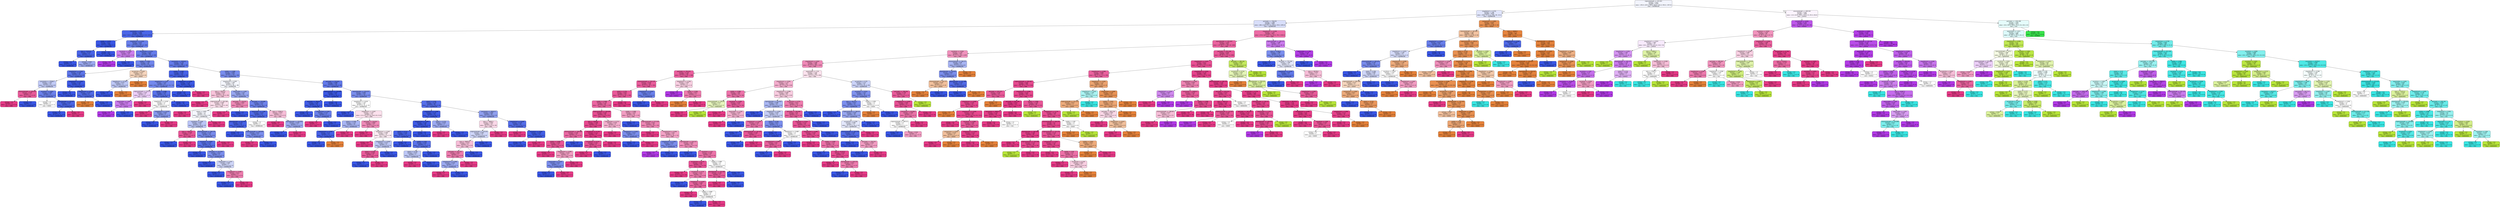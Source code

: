 digraph Tree {
node [shape=box, style="filled, rounded", color="black", fontname="helvetica"] ;
edge [fontname="helvetica"] ;
0 [label="majoraxislength <= 331.822\nentropy = 2.651\nsamples = 4320\nvalue = [952.0, 687.0, 294.0, 764.0, 1761.0, 950.0, 1397.0]\nclass = DERMASON", fillcolor="#f2f4fd"] ;
1 [label="shapefactor3 <= 0.741\nentropy = 1.786\nsamples = 2630\nvalue = [950, 73, 0, 11, 1761, 99, 1311]\nclass = DERMASON", fillcolor="#e0e5fb"] ;
0 -> 1 [labeldistance=2.5, labelangle=45, headlabel="True"] ;
2 [label="perimeter <= 738.434\nentropy = 1.448\nsamples = 1997\nvalue = [86.0, 66.0, 0.0, 7.0, 1672.0, 99.0, 1295.0]\nclass = DERMASON", fillcolor="#d8defa"] ;
1 -> 2 ;
3 [label="convexarea <= 33796.5\nentropy = 0.495\nsamples = 1040\nvalue = [12.0, 0.0, 0.0, 0.0, 1537.0, 21.0, 105.0]\nclass = DERMASON", fillcolor="#4a65e7"] ;
2 -> 3 ;
4 [label="solidity <= 0.979\nentropy = 0.011\nsamples = 628\nvalue = [0, 0, 0, 0, 1000, 0, 1]\nclass = DERMASON", fillcolor="#3956e5"] ;
3 -> 4 ;
5 [label="area <= 31223.0\nentropy = 0.371\nsamples = 9\nvalue = [0, 0, 0, 0, 13, 0, 1]\nclass = DERMASON", fillcolor="#4863e7"] ;
4 -> 5 ;
6 [label="entropy = 0.0\nsamples = 7\nvalue = [0, 0, 0, 0, 11, 0, 0]\nclass = DERMASON", fillcolor="#3956e5"] ;
5 -> 6 ;
7 [label="entropy = 0.918\nsamples = 2\nvalue = [0, 0, 0, 0, 2, 0, 1]\nclass = DERMASON", fillcolor="#9caaf2"] ;
5 -> 7 ;
8 [label="entropy = 0.0\nsamples = 619\nvalue = [0, 0, 0, 0, 987, 0, 0]\nclass = DERMASON", fillcolor="#3956e5"] ;
4 -> 8 ;
9 [label="shapefactor3 <= 0.581\nentropy = 0.937\nsamples = 412\nvalue = [12, 0, 0, 0, 537, 21, 104]\nclass = DERMASON", fillcolor="#697feb"] ;
3 -> 9 ;
10 [label="roundness <= 0.861\nentropy = 0.828\nsamples = 10\nvalue = [0, 0, 0, 0, 6, 17, 0]\nclass = HOROZ", fillcolor="#cd7fee"] ;
9 -> 10 ;
11 [label="entropy = 0.0\nsamples = 7\nvalue = [0, 0, 0, 0, 0, 17, 0]\nclass = HOROZ", fillcolor="#b139e5"] ;
10 -> 11 ;
12 [label="entropy = 0.0\nsamples = 3\nvalue = [0, 0, 0, 0, 6, 0, 0]\nclass = DERMASON", fillcolor="#3956e5"] ;
10 -> 12 ;
13 [label="eccentricity <= 0.701\nentropy = 0.814\nsamples = 402\nvalue = [12, 0, 0, 0, 531, 4, 104]\nclass = DERMASON", fillcolor="#647beb"] ;
9 -> 13 ;
14 [label="solidity <= 0.991\nentropy = 1.04\nsamples = 42\nvalue = [11, 0, 0, 0, 59, 0, 8]\nclass = DERMASON", fillcolor="#7186ec"] ;
13 -> 14 ;
15 [label="shapefactor1 <= 0.007\nentropy = 0.746\nsamples = 34\nvalue = [2, 0, 0, 0, 53, 0, 8]\nclass = DERMASON", fillcolor="#5d75ea"] ;
14 -> 15 ;
16 [label="convexarea <= 37568.5\nentropy = 1.201\nsamples = 12\nvalue = [1, 0, 0, 0, 12, 0, 8]\nclass = DERMASON", fillcolor="#c2cbf7"] ;
15 -> 16 ;
17 [label="minoraxislength <= 185.653\nentropy = 0.592\nsamples = 3\nvalue = [0, 0, 0, 0, 1, 0, 6]\nclass = SIRA", fillcolor="#e95a9a"] ;
16 -> 17 ;
18 [label="entropy = 0.0\nsamples = 2\nvalue = [0, 0, 0, 0, 0, 0, 6]\nclass = SIRA", fillcolor="#e53986"] ;
17 -> 18 ;
19 [label="entropy = 0.0\nsamples = 1\nvalue = [0, 0, 0, 0, 1, 0, 0]\nclass = DERMASON", fillcolor="#3956e5"] ;
17 -> 19 ;
20 [label="roundness <= 0.901\nentropy = 0.946\nsamples = 9\nvalue = [1, 0, 0, 0, 11, 0, 2]\nclass = DERMASON", fillcolor="#6b80ec"] ;
16 -> 20 ;
21 [label="entropy = 1.0\nsamples = 2\nvalue = [1, 0, 0, 0, 0, 0, 1]\nclass = SEKER", fillcolor="#ffffff"] ;
20 -> 21 ;
22 [label="equivdiameter <= 223.94\nentropy = 0.414\nsamples = 7\nvalue = [0, 0, 0, 0, 11, 0, 1]\nclass = DERMASON", fillcolor="#4b65e7"] ;
20 -> 22 ;
23 [label="entropy = 0.0\nsamples = 6\nvalue = [0, 0, 0, 0, 11, 0, 0]\nclass = DERMASON", fillcolor="#3956e5"] ;
22 -> 23 ;
24 [label="entropy = 0.0\nsamples = 1\nvalue = [0, 0, 0, 0, 0, 0, 1]\nclass = SIRA", fillcolor="#e53986"] ;
22 -> 24 ;
25 [label="shapefactor2 <= 0.002\nentropy = 0.162\nsamples = 22\nvalue = [1, 0, 0, 0, 41, 0, 0]\nclass = DERMASON", fillcolor="#3e5ae6"] ;
15 -> 25 ;
26 [label="entropy = 0.0\nsamples = 16\nvalue = [0, 0, 0, 0, 33, 0, 0]\nclass = DERMASON", fillcolor="#3956e5"] ;
25 -> 26 ;
27 [label="shapefactor2 <= 0.002\nentropy = 0.503\nsamples = 6\nvalue = [1, 0, 0, 0, 8, 0, 0]\nclass = DERMASON", fillcolor="#526be8"] ;
25 -> 27 ;
28 [label="entropy = 0.0\nsamples = 1\nvalue = [1, 0, 0, 0, 0, 0, 0]\nclass = SEKER", fillcolor="#e58139"] ;
27 -> 28 ;
29 [label="entropy = 0.0\nsamples = 5\nvalue = [0, 0, 0, 0, 8, 0, 0]\nclass = DERMASON", fillcolor="#3956e5"] ;
27 -> 29 ;
30 [label="eccentricity <= 0.697\nentropy = 0.971\nsamples = 8\nvalue = [9, 0, 0, 0, 6, 0, 0]\nclass = SEKER", fillcolor="#f6d5bd"] ;
14 -> 30 ;
31 [label="shapefactor3 <= 0.726\nentropy = 0.971\nsamples = 6\nvalue = [4, 0, 0, 0, 6, 0, 0]\nclass = DERMASON", fillcolor="#bdc7f6"] ;
30 -> 31 ;
32 [label="entropy = 0.0\nsamples = 3\nvalue = [0, 0, 0, 0, 6, 0, 0]\nclass = DERMASON", fillcolor="#3956e5"] ;
31 -> 32 ;
33 [label="entropy = 0.0\nsamples = 3\nvalue = [4, 0, 0, 0, 0, 0, 0]\nclass = SEKER", fillcolor="#e58139"] ;
31 -> 33 ;
34 [label="entropy = 0.0\nsamples = 2\nvalue = [5, 0, 0, 0, 0, 0, 0]\nclass = SEKER", fillcolor="#e58139"] ;
30 -> 34 ;
35 [label="convexarea <= 35934.0\nentropy = 0.728\nsamples = 360\nvalue = [1, 0, 0, 0, 472, 4, 96]\nclass = DERMASON", fillcolor="#637aeb"] ;
13 -> 35 ;
36 [label="solidity <= 0.987\nentropy = 0.383\nsamples = 127\nvalue = [0, 0, 0, 0, 197, 3, 10]\nclass = DERMASON", fillcolor="#4661e7"] ;
35 -> 36 ;
37 [label="shapefactor3 <= 0.62\nentropy = 1.016\nsamples = 25\nvalue = [0.0, 0.0, 0.0, 0.0, 31.0, 3.0, 7.0]\nclass = DERMASON", fillcolor="#7388ed"] ;
36 -> 37 ;
38 [label="majoraxislength <= 272.57\nentropy = 1.459\nsamples = 4\nvalue = [0, 0, 0, 0, 1, 3, 2]\nclass = HOROZ", fillcolor="#eccef8"] ;
37 -> 38 ;
39 [label="aspectration <= 1.667\nentropy = 0.811\nsamples = 3\nvalue = [0, 0, 0, 0, 1, 3, 0]\nclass = HOROZ", fillcolor="#cb7bee"] ;
38 -> 39 ;
40 [label="entropy = 0.0\nsamples = 2\nvalue = [0, 0, 0, 0, 0, 3, 0]\nclass = HOROZ", fillcolor="#b139e5"] ;
39 -> 40 ;
41 [label="entropy = 0.0\nsamples = 1\nvalue = [0, 0, 0, 0, 1, 0, 0]\nclass = DERMASON", fillcolor="#3956e5"] ;
39 -> 41 ;
42 [label="entropy = 0.0\nsamples = 1\nvalue = [0, 0, 0, 0, 0, 0, 2]\nclass = SIRA", fillcolor="#e53986"] ;
38 -> 42 ;
43 [label="solidity <= 0.986\nentropy = 0.592\nsamples = 21\nvalue = [0, 0, 0, 0, 30, 0, 5]\nclass = DERMASON", fillcolor="#5a72e9"] ;
37 -> 43 ;
44 [label="shapefactor3 <= 0.676\nentropy = 1.0\nsamples = 5\nvalue = [0, 0, 0, 0, 5, 0, 5]\nclass = DERMASON", fillcolor="#ffffff"] ;
43 -> 44 ;
45 [label="entropy = 0.0\nsamples = 1\nvalue = [0, 0, 0, 0, 0, 0, 3]\nclass = SIRA", fillcolor="#e53986"] ;
44 -> 45 ;
46 [label="shapefactor3 <= 0.679\nentropy = 0.863\nsamples = 4\nvalue = [0, 0, 0, 0, 5, 0, 2]\nclass = DERMASON", fillcolor="#889aef"] ;
44 -> 46 ;
47 [label="entropy = 0.0\nsamples = 3\nvalue = [0, 0, 0, 0, 5, 0, 0]\nclass = DERMASON", fillcolor="#3956e5"] ;
46 -> 47 ;
48 [label="entropy = 0.0\nsamples = 1\nvalue = [0, 0, 0, 0, 0, 0, 2]\nclass = SIRA", fillcolor="#e53986"] ;
46 -> 48 ;
49 [label="entropy = 0.0\nsamples = 16\nvalue = [0, 0, 0, 0, 25, 0, 0]\nclass = DERMASON", fillcolor="#3956e5"] ;
43 -> 49 ;
50 [label="shapefactor1 <= 0.008\nentropy = 0.129\nsamples = 102\nvalue = [0, 0, 0, 0, 166, 0, 3]\nclass = DERMASON", fillcolor="#3d59e5"] ;
36 -> 50 ;
51 [label="entropy = 0.0\nsamples = 101\nvalue = [0, 0, 0, 0, 166, 0, 0]\nclass = DERMASON", fillcolor="#3956e5"] ;
50 -> 51 ;
52 [label="entropy = 0.0\nsamples = 1\nvalue = [0, 0, 0, 0, 0, 0, 3]\nclass = SIRA", fillcolor="#e53986"] ;
50 -> 52 ;
53 [label="solidity <= 0.988\nentropy = 0.842\nsamples = 233\nvalue = [1, 0, 0, 0, 275, 1, 86]\nclass = DERMASON", fillcolor="#788ced"] ;
35 -> 53 ;
54 [label="shapefactor4 <= 0.997\nentropy = 1.085\nsamples = 61\nvalue = [0, 0, 0, 0, 40, 1, 38]\nclass = DERMASON", fillcolor="#f5f7fe"] ;
53 -> 54 ;
55 [label="area <= 35615.0\nentropy = 0.976\nsamples = 32\nvalue = [0, 0, 0, 0, 20, 0, 29]\nclass = SIRA", fillcolor="#f7c2d9"] ;
54 -> 55 ;
56 [label="entropy = 0.0\nsamples = 3\nvalue = [0, 0, 0, 0, 0, 0, 5]\nclass = SIRA", fillcolor="#e53986"] ;
55 -> 56 ;
57 [label="majoraxislength <= 262.266\nentropy = 0.994\nsamples = 29\nvalue = [0, 0, 0, 0, 20, 0, 24]\nclass = SIRA", fillcolor="#fbdeeb"] ;
55 -> 57 ;
58 [label="entropy = 0.0\nsamples = 4\nvalue = [0, 0, 0, 0, 0, 0, 5]\nclass = SIRA", fillcolor="#e53986"] ;
57 -> 58 ;
59 [label="extent <= 0.801\nentropy = 1.0\nsamples = 25\nvalue = [0, 0, 0, 0, 20, 0, 19]\nclass = DERMASON", fillcolor="#f5f7fe"] ;
57 -> 59 ;
60 [label="roundness <= 0.88\nentropy = 0.967\nsamples = 23\nvalue = [0, 0, 0, 0, 20, 0, 13]\nclass = DERMASON", fillcolor="#bac4f6"] ;
59 -> 60 ;
61 [label="area <= 35837.0\nentropy = 0.544\nsamples = 7\nvalue = [0, 0, 0, 0, 1, 0, 7]\nclass = SIRA", fillcolor="#e95597"] ;
60 -> 61 ;
62 [label="entropy = 0.0\nsamples = 1\nvalue = [0, 0, 0, 0, 1, 0, 0]\nclass = DERMASON", fillcolor="#3956e5"] ;
61 -> 62 ;
63 [label="entropy = 0.0\nsamples = 6\nvalue = [0, 0, 0, 0, 0, 0, 7]\nclass = SIRA", fillcolor="#e53986"] ;
61 -> 63 ;
64 [label="minoraxislength <= 184.174\nentropy = 0.795\nsamples = 16\nvalue = [0, 0, 0, 0, 19, 0, 6]\nclass = DERMASON", fillcolor="#788bed"] ;
60 -> 64 ;
65 [label="roundness <= 0.897\nentropy = 0.575\nsamples = 14\nvalue = [0, 0, 0, 0, 19, 0, 3]\nclass = DERMASON", fillcolor="#5871e9"] ;
64 -> 65 ;
66 [label="entropy = 0.0\nsamples = 6\nvalue = [0, 0, 0, 0, 10, 0, 0]\nclass = DERMASON", fillcolor="#3956e5"] ;
65 -> 66 ;
67 [label="perimeter <= 717.958\nentropy = 0.811\nsamples = 8\nvalue = [0, 0, 0, 0, 9, 0, 3]\nclass = DERMASON", fillcolor="#7b8eee"] ;
65 -> 67 ;
68 [label="entropy = 0.0\nsamples = 3\nvalue = [0, 0, 0, 0, 5, 0, 0]\nclass = DERMASON", fillcolor="#3956e5"] ;
67 -> 68 ;
69 [label="aspectration <= 1.474\nentropy = 0.985\nsamples = 5\nvalue = [0, 0, 0, 0, 4, 0, 3]\nclass = DERMASON", fillcolor="#ced5f8"] ;
67 -> 69 ;
70 [label="entropy = 0.0\nsamples = 2\nvalue = [0, 0, 0, 0, 3, 0, 0]\nclass = DERMASON", fillcolor="#3956e5"] ;
69 -> 70 ;
71 [label="shapefactor3 <= 0.646\nentropy = 0.811\nsamples = 3\nvalue = [0, 0, 0, 0, 1, 0, 3]\nclass = SIRA", fillcolor="#ee7bae"] ;
69 -> 71 ;
72 [label="entropy = 0.0\nsamples = 1\nvalue = [0, 0, 0, 0, 1, 0, 0]\nclass = DERMASON", fillcolor="#3956e5"] ;
71 -> 72 ;
73 [label="entropy = 0.0\nsamples = 2\nvalue = [0, 0, 0, 0, 0, 0, 3]\nclass = SIRA", fillcolor="#e53986"] ;
71 -> 73 ;
74 [label="entropy = 0.0\nsamples = 2\nvalue = [0, 0, 0, 0, 0, 0, 3]\nclass = SIRA", fillcolor="#e53986"] ;
64 -> 74 ;
75 [label="entropy = 0.0\nsamples = 2\nvalue = [0, 0, 0, 0, 0, 0, 6]\nclass = SIRA", fillcolor="#e53986"] ;
59 -> 75 ;
76 [label="aspectration <= 1.467\nentropy = 1.075\nsamples = 29\nvalue = [0, 0, 0, 0, 20, 1, 9]\nclass = DERMASON", fillcolor="#97a6f1"] ;
54 -> 76 ;
77 [label="perimeter <= 734.431\nentropy = 0.863\nsamples = 7\nvalue = [0, 0, 0, 0, 2, 0, 5]\nclass = SIRA", fillcolor="#ef88b6"] ;
76 -> 77 ;
78 [label="entropy = 0.0\nsamples = 5\nvalue = [0, 0, 0, 0, 0, 0, 5]\nclass = SIRA", fillcolor="#e53986"] ;
77 -> 78 ;
79 [label="entropy = 0.0\nsamples = 2\nvalue = [0, 0, 0, 0, 2, 0, 0]\nclass = DERMASON", fillcolor="#3956e5"] ;
77 -> 79 ;
80 [label="perimeter <= 729.888\nentropy = 0.912\nsamples = 22\nvalue = [0, 0, 0, 0, 18, 1, 4]\nclass = DERMASON", fillcolor="#6d82ec"] ;
76 -> 80 ;
81 [label="aspectration <= 1.566\nentropy = 0.614\nsamples = 17\nvalue = [0, 0, 0, 0, 16, 1, 1]\nclass = DERMASON", fillcolor="#506ae8"] ;
80 -> 81 ;
82 [label="equivdiameter <= 217.471\nentropy = 0.337\nsamples = 15\nvalue = [0, 0, 0, 0, 15, 0, 1]\nclass = DERMASON", fillcolor="#4661e7"] ;
81 -> 82 ;
83 [label="entropy = 0.0\nsamples = 11\nvalue = [0, 0, 0, 0, 12, 0, 0]\nclass = DERMASON", fillcolor="#3956e5"] ;
82 -> 83 ;
84 [label="majoraxislength <= 268.806\nentropy = 0.811\nsamples = 4\nvalue = [0, 0, 0, 0, 3, 0, 1]\nclass = DERMASON", fillcolor="#7b8eee"] ;
82 -> 84 ;
85 [label="entropy = 0.0\nsamples = 1\nvalue = [0, 0, 0, 0, 0, 0, 1]\nclass = SIRA", fillcolor="#e53986"] ;
84 -> 85 ;
86 [label="entropy = 0.0\nsamples = 3\nvalue = [0, 0, 0, 0, 3, 0, 0]\nclass = DERMASON", fillcolor="#3956e5"] ;
84 -> 86 ;
87 [label="entropy = 1.0\nsamples = 2\nvalue = [0, 0, 0, 0, 1, 1, 0]\nclass = DERMASON", fillcolor="#ffffff"] ;
81 -> 87 ;
88 [label="area <= 37065.0\nentropy = 0.971\nsamples = 5\nvalue = [0, 0, 0, 0, 2, 0, 3]\nclass = SIRA", fillcolor="#f6bdd7"] ;
80 -> 88 ;
89 [label="entropy = 0.0\nsamples = 2\nvalue = [0, 0, 0, 0, 0, 0, 2]\nclass = SIRA", fillcolor="#e53986"] ;
88 -> 89 ;
90 [label="equivdiameter <= 222.816\nentropy = 0.918\nsamples = 3\nvalue = [0, 0, 0, 0, 2, 0, 1]\nclass = DERMASON", fillcolor="#9caaf2"] ;
88 -> 90 ;
91 [label="entropy = 0.0\nsamples = 2\nvalue = [0, 0, 0, 0, 2, 0, 0]\nclass = DERMASON", fillcolor="#3956e5"] ;
90 -> 91 ;
92 [label="entropy = 0.0\nsamples = 1\nvalue = [0, 0, 0, 0, 0, 0, 1]\nclass = SIRA", fillcolor="#e53986"] ;
90 -> 92 ;
93 [label="perimeter <= 712.621\nentropy = 0.688\nsamples = 172\nvalue = [1, 0, 0, 0, 235, 0, 48]\nclass = DERMASON", fillcolor="#6279ea"] ;
53 -> 93 ;
94 [label="majoraxislength <= 259.899\nentropy = 0.087\nsamples = 57\nvalue = [0, 0, 0, 0, 90, 0, 1]\nclass = DERMASON", fillcolor="#3b58e5"] ;
93 -> 94 ;
95 [label="perimeter <= 706.87\nentropy = 0.206\nsamples = 19\nvalue = [0, 0, 0, 0, 30, 0, 1]\nclass = DERMASON", fillcolor="#405ce6"] ;
94 -> 95 ;
96 [label="entropy = 0.0\nsamples = 16\nvalue = [0, 0, 0, 0, 26, 0, 0]\nclass = DERMASON", fillcolor="#3956e5"] ;
95 -> 96 ;
97 [label="compactness <= 0.83\nentropy = 0.722\nsamples = 3\nvalue = [0, 0, 0, 0, 4, 0, 1]\nclass = DERMASON", fillcolor="#6a80ec"] ;
95 -> 97 ;
98 [label="entropy = 0.0\nsamples = 1\nvalue = [0, 0, 0, 0, 0, 0, 1]\nclass = SIRA", fillcolor="#e53986"] ;
97 -> 98 ;
99 [label="entropy = 0.0\nsamples = 2\nvalue = [0, 0, 0, 0, 4, 0, 0]\nclass = DERMASON", fillcolor="#3956e5"] ;
97 -> 99 ;
100 [label="entropy = 0.0\nsamples = 38\nvalue = [0, 0, 0, 0, 60, 0, 0]\nclass = DERMASON", fillcolor="#3956e5"] ;
94 -> 100 ;
101 [label="equivdiameter <= 219.275\nentropy = 0.846\nsamples = 115\nvalue = [1, 0, 0, 0, 145, 0, 47]\nclass = DERMASON", fillcolor="#7a8eee"] ;
93 -> 101 ;
102 [label="shapefactor3 <= 0.619\nentropy = 1.102\nsamples = 35\nvalue = [1, 0, 0, 0, 31, 0, 31]\nclass = DERMASON", fillcolor="#ffffff"] ;
101 -> 102 ;
103 [label="entropy = 0.0\nsamples = 4\nvalue = [0, 0, 0, 0, 5, 0, 0]\nclass = DERMASON", fillcolor="#3956e5"] ;
102 -> 103 ;
104 [label="shapefactor1 <= 0.007\nentropy = 1.103\nsamples = 31\nvalue = [1.0, 0.0, 0.0, 0.0, 26.0, 0.0, 31.0]\nclass = SIRA", fillcolor="#fbe0ec"] ;
102 -> 104 ;
105 [label="extent <= 0.789\nentropy = 1.125\nsamples = 14\nvalue = [1, 0, 0, 0, 17, 0, 9]\nclass = DERMASON", fillcolor="#a7b4f3"] ;
104 -> 105 ;
106 [label="shapefactor4 <= 0.999\nentropy = 0.31\nsamples = 11\nvalue = [1, 0, 0, 0, 17, 0, 0]\nclass = DERMASON", fillcolor="#4560e7"] ;
105 -> 106 ;
107 [label="entropy = 0.0\nsamples = 10\nvalue = [0, 0, 0, 0, 17, 0, 0]\nclass = DERMASON", fillcolor="#3956e5"] ;
106 -> 107 ;
108 [label="entropy = 0.0\nsamples = 1\nvalue = [1, 0, 0, 0, 0, 0, 0]\nclass = SEKER", fillcolor="#e58139"] ;
106 -> 108 ;
109 [label="entropy = 0.0\nsamples = 3\nvalue = [0, 0, 0, 0, 0, 0, 9]\nclass = SIRA", fillcolor="#e53986"] ;
105 -> 109 ;
110 [label="perimeter <= 714.057\nentropy = 0.869\nsamples = 17\nvalue = [0, 0, 0, 0, 9, 0, 22]\nclass = SIRA", fillcolor="#f08ab8"] ;
104 -> 110 ;
111 [label="entropy = 0.0\nsamples = 5\nvalue = [0, 0, 0, 0, 0, 0, 12]\nclass = SIRA", fillcolor="#e53986"] ;
110 -> 111 ;
112 [label="shapefactor1 <= 0.007\nentropy = 0.998\nsamples = 12\nvalue = [0, 0, 0, 0, 9, 0, 10]\nclass = SIRA", fillcolor="#fcebf3"] ;
110 -> 112 ;
113 [label="entropy = 0.0\nsamples = 3\nvalue = [0, 0, 0, 0, 0, 0, 4]\nclass = SIRA", fillcolor="#e53986"] ;
112 -> 113 ;
114 [label="shapefactor3 <= 0.626\nentropy = 0.971\nsamples = 9\nvalue = [0, 0, 0, 0, 9, 0, 6]\nclass = DERMASON", fillcolor="#bdc7f6"] ;
112 -> 114 ;
115 [label="extent <= 0.754\nentropy = 0.592\nsamples = 4\nvalue = [0, 0, 0, 0, 1, 0, 6]\nclass = SIRA", fillcolor="#e95a9a"] ;
114 -> 115 ;
116 [label="entropy = 0.0\nsamples = 1\nvalue = [0, 0, 0, 0, 1, 0, 0]\nclass = DERMASON", fillcolor="#3956e5"] ;
115 -> 116 ;
117 [label="entropy = 0.0\nsamples = 3\nvalue = [0, 0, 0, 0, 0, 0, 6]\nclass = SIRA", fillcolor="#e53986"] ;
115 -> 117 ;
118 [label="entropy = 0.0\nsamples = 5\nvalue = [0, 0, 0, 0, 8, 0, 0]\nclass = DERMASON", fillcolor="#3956e5"] ;
114 -> 118 ;
119 [label="extent <= 0.781\nentropy = 0.538\nsamples = 80\nvalue = [0, 0, 0, 0, 114, 0, 16]\nclass = DERMASON", fillcolor="#556ee9"] ;
101 -> 119 ;
120 [label="shapefactor4 <= 0.999\nentropy = 0.216\nsamples = 52\nvalue = [0, 0, 0, 0, 84, 0, 3]\nclass = DERMASON", fillcolor="#405ce6"] ;
119 -> 120 ;
121 [label="shapefactor4 <= 0.997\nentropy = 0.162\nsamples = 49\nvalue = [0, 0, 0, 0, 82, 0, 2]\nclass = DERMASON", fillcolor="#3e5ae6"] ;
120 -> 121 ;
122 [label="extent <= 0.717\nentropy = 0.362\nsamples = 17\nvalue = [0, 0, 0, 0, 27, 0, 2]\nclass = DERMASON", fillcolor="#4863e7"] ;
121 -> 122 ;
123 [label="entropy = 0.0\nsamples = 8\nvalue = [0, 0, 0, 0, 15, 0, 0]\nclass = DERMASON", fillcolor="#3956e5"] ;
122 -> 123 ;
124 [label="solidity <= 0.99\nentropy = 0.592\nsamples = 9\nvalue = [0, 0, 0, 0, 12, 0, 2]\nclass = DERMASON", fillcolor="#5a72e9"] ;
122 -> 124 ;
125 [label="extent <= 0.738\nentropy = 0.971\nsamples = 4\nvalue = [0, 0, 0, 0, 3, 0, 2]\nclass = DERMASON", fillcolor="#bdc7f6"] ;
124 -> 125 ;
126 [label="entropy = 0.0\nsamples = 2\nvalue = [0, 0, 0, 0, 0, 0, 2]\nclass = SIRA", fillcolor="#e53986"] ;
125 -> 126 ;
127 [label="entropy = 0.0\nsamples = 2\nvalue = [0, 0, 0, 0, 3, 0, 0]\nclass = DERMASON", fillcolor="#3956e5"] ;
125 -> 127 ;
128 [label="entropy = 0.0\nsamples = 5\nvalue = [0, 0, 0, 0, 9, 0, 0]\nclass = DERMASON", fillcolor="#3956e5"] ;
124 -> 128 ;
129 [label="entropy = 0.0\nsamples = 32\nvalue = [0, 0, 0, 0, 55, 0, 0]\nclass = DERMASON", fillcolor="#3956e5"] ;
121 -> 129 ;
130 [label="extent <= 0.719\nentropy = 0.918\nsamples = 3\nvalue = [0, 0, 0, 0, 2, 0, 1]\nclass = DERMASON", fillcolor="#9caaf2"] ;
120 -> 130 ;
131 [label="entropy = 0.0\nsamples = 1\nvalue = [0, 0, 0, 0, 0, 0, 1]\nclass = SIRA", fillcolor="#e53986"] ;
130 -> 131 ;
132 [label="entropy = 0.0\nsamples = 2\nvalue = [0, 0, 0, 0, 2, 0, 0]\nclass = DERMASON", fillcolor="#3956e5"] ;
130 -> 132 ;
133 [label="convexarea <= 39047.0\nentropy = 0.884\nsamples = 28\nvalue = [0, 0, 0, 0, 30, 0, 13]\nclass = DERMASON", fillcolor="#8f9ff0"] ;
119 -> 133 ;
134 [label="area <= 38483.5\nentropy = 0.991\nsamples = 14\nvalue = [0, 0, 0, 0, 8, 0, 10]\nclass = SIRA", fillcolor="#fad7e7"] ;
133 -> 134 ;
135 [label="majoraxislength <= 270.203\nentropy = 0.985\nsamples = 11\nvalue = [0, 0, 0, 0, 8, 0, 6]\nclass = DERMASON", fillcolor="#ced5f8"] ;
134 -> 135 ;
136 [label="area <= 38455.0\nentropy = 0.971\nsamples = 8\nvalue = [0, 0, 0, 0, 4, 0, 6]\nclass = SIRA", fillcolor="#f6bdd7"] ;
135 -> 136 ;
137 [label="perimeter <= 722.335\nentropy = 0.811\nsamples = 7\nvalue = [0, 0, 0, 0, 2, 0, 6]\nclass = SIRA", fillcolor="#ee7bae"] ;
136 -> 137 ;
138 [label="shapefactor4 <= 0.996\nentropy = 0.918\nsamples = 3\nvalue = [0, 0, 0, 0, 2, 0, 1]\nclass = DERMASON", fillcolor="#9caaf2"] ;
137 -> 138 ;
139 [label="entropy = 0.0\nsamples = 1\nvalue = [0, 0, 0, 0, 0, 0, 1]\nclass = SIRA", fillcolor="#e53986"] ;
138 -> 139 ;
140 [label="entropy = 0.0\nsamples = 2\nvalue = [0, 0, 0, 0, 2, 0, 0]\nclass = DERMASON", fillcolor="#3956e5"] ;
138 -> 140 ;
141 [label="entropy = 0.0\nsamples = 4\nvalue = [0, 0, 0, 0, 0, 0, 5]\nclass = SIRA", fillcolor="#e53986"] ;
137 -> 141 ;
142 [label="entropy = 0.0\nsamples = 1\nvalue = [0, 0, 0, 0, 2, 0, 0]\nclass = DERMASON", fillcolor="#3956e5"] ;
136 -> 142 ;
143 [label="entropy = 0.0\nsamples = 3\nvalue = [0, 0, 0, 0, 4, 0, 0]\nclass = DERMASON", fillcolor="#3956e5"] ;
135 -> 143 ;
144 [label="entropy = 0.0\nsamples = 3\nvalue = [0, 0, 0, 0, 0, 0, 4]\nclass = SIRA", fillcolor="#e53986"] ;
134 -> 144 ;
145 [label="shapefactor3 <= 0.648\nentropy = 0.529\nsamples = 14\nvalue = [0, 0, 0, 0, 22, 0, 3]\nclass = DERMASON", fillcolor="#546de9"] ;
133 -> 145 ;
146 [label="entropy = 0.0\nsamples = 1\nvalue = [0, 0, 0, 0, 0, 0, 2]\nclass = SIRA", fillcolor="#e53986"] ;
145 -> 146 ;
147 [label="roundness <= 0.928\nentropy = 0.258\nsamples = 13\nvalue = [0, 0, 0, 0, 22, 0, 1]\nclass = DERMASON", fillcolor="#425ee6"] ;
145 -> 147 ;
148 [label="entropy = 0.0\nsamples = 12\nvalue = [0, 0, 0, 0, 22, 0, 0]\nclass = DERMASON", fillcolor="#3956e5"] ;
147 -> 148 ;
149 [label="entropy = 0.0\nsamples = 1\nvalue = [0, 0, 0, 0, 0, 0, 1]\nclass = SIRA", fillcolor="#e53986"] ;
147 -> 149 ;
150 [label="shapefactor1 <= 0.008\nentropy = 1.255\nsamples = 957\nvalue = [74.0, 66.0, 0.0, 7.0, 135.0, 78.0, 1190.0]\nclass = SIRA", fillcolor="#ec6ba5"] ;
2 -> 150 ;
151 [label="equivdiameter <= 231.693\nentropy = 1.074\nsamples = 910\nvalue = [74, 66, 0, 7, 118, 18, 1186]\nclass = SIRA", fillcolor="#ea629f"] ;
150 -> 151 ;
152 [label="roundness <= 0.926\nentropy = 1.124\nsamples = 257\nvalue = [9, 4, 0, 0, 118, 3, 287]\nclass = SIRA", fillcolor="#f091bc"] ;
151 -> 152 ;
153 [label="shapefactor4 <= 0.997\nentropy = 1.048\nsamples = 248\nvalue = [4, 4, 0, 0, 109, 3, 287]\nclass = SIRA", fillcolor="#ef89b7"] ;
152 -> 153 ;
154 [label="perimeter <= 793.423\nentropy = 0.729\nsamples = 140\nvalue = [1, 0, 0, 0, 34, 3, 198]\nclass = SIRA", fillcolor="#ea5e9d"] ;
153 -> 154 ;
155 [label="minoraxislength <= 193.218\nentropy = 0.644\nsamples = 136\nvalue = [0, 0, 0, 0, 34, 1, 195]\nclass = SIRA", fillcolor="#ea5c9c"] ;
154 -> 155 ;
156 [label="extent <= 0.791\nentropy = 0.607\nsamples = 133\nvalue = [0, 0, 0, 0, 30, 1, 194]\nclass = SIRA", fillcolor="#e95899"] ;
155 -> 156 ;
157 [label="solidity <= 0.988\nentropy = 0.736\nsamples = 99\nvalue = [0, 0, 0, 0, 30, 1, 134]\nclass = SIRA", fillcolor="#eb66a2"] ;
156 -> 157 ;
158 [label="majoraxislength <= 294.664\nentropy = 0.436\nsamples = 58\nvalue = [0, 0, 0, 0, 9, 0, 91]\nclass = SIRA", fillcolor="#e84d92"] ;
157 -> 158 ;
159 [label="area <= 39589.5\nentropy = 0.348\nsamples = 52\nvalue = [0, 0, 0, 0, 6, 0, 86]\nclass = SIRA", fillcolor="#e7478e"] ;
158 -> 159 ;
160 [label="minoraxislength <= 184.098\nentropy = 0.706\nsamples = 15\nvalue = [0, 0, 0, 0, 5, 0, 21]\nclass = SIRA", fillcolor="#eb68a3"] ;
159 -> 160 ;
161 [label="solidity <= 0.984\nentropy = 0.544\nsamples = 13\nvalue = [0, 0, 0, 0, 3, 0, 21]\nclass = SIRA", fillcolor="#e95597"] ;
160 -> 161 ;
162 [label="entropy = 0.0\nsamples = 7\nvalue = [0, 0, 0, 0, 0, 0, 15]\nclass = SIRA", fillcolor="#e53986"] ;
161 -> 162 ;
163 [label="shapefactor4 <= 0.996\nentropy = 0.918\nsamples = 6\nvalue = [0, 0, 0, 0, 3, 0, 6]\nclass = SIRA", fillcolor="#f29cc2"] ;
161 -> 163 ;
164 [label="aspectration <= 1.635\nentropy = 0.811\nsamples = 3\nvalue = [0, 0, 0, 0, 3, 0, 1]\nclass = DERMASON", fillcolor="#7b8eee"] ;
163 -> 164 ;
165 [label="entropy = 0.0\nsamples = 2\nvalue = [0, 0, 0, 0, 3, 0, 0]\nclass = DERMASON", fillcolor="#3956e5"] ;
164 -> 165 ;
166 [label="entropy = 0.0\nsamples = 1\nvalue = [0, 0, 0, 0, 0, 0, 1]\nclass = SIRA", fillcolor="#e53986"] ;
164 -> 166 ;
167 [label="entropy = 0.0\nsamples = 3\nvalue = [0, 0, 0, 0, 0, 0, 5]\nclass = SIRA", fillcolor="#e53986"] ;
163 -> 167 ;
168 [label="entropy = 0.0\nsamples = 2\nvalue = [0, 0, 0, 0, 2, 0, 0]\nclass = DERMASON", fillcolor="#3956e5"] ;
160 -> 168 ;
169 [label="eccentricity <= 0.739\nentropy = 0.113\nsamples = 37\nvalue = [0, 0, 0, 0, 1, 0, 65]\nclass = SIRA", fillcolor="#e53c88"] ;
159 -> 169 ;
170 [label="eccentricity <= 0.737\nentropy = 0.503\nsamples = 6\nvalue = [0, 0, 0, 0, 1, 0, 8]\nclass = SIRA", fillcolor="#e85295"] ;
169 -> 170 ;
171 [label="entropy = 0.0\nsamples = 5\nvalue = [0, 0, 0, 0, 0, 0, 8]\nclass = SIRA", fillcolor="#e53986"] ;
170 -> 171 ;
172 [label="entropy = 0.0\nsamples = 1\nvalue = [0, 0, 0, 0, 1, 0, 0]\nclass = DERMASON", fillcolor="#3956e5"] ;
170 -> 172 ;
173 [label="entropy = 0.0\nsamples = 31\nvalue = [0, 0, 0, 0, 0, 0, 57]\nclass = SIRA", fillcolor="#e53986"] ;
169 -> 173 ;
174 [label="compactness <= 0.771\nentropy = 0.954\nsamples = 6\nvalue = [0, 0, 0, 0, 3, 0, 5]\nclass = SIRA", fillcolor="#f5b0cf"] ;
158 -> 174 ;
175 [label="entropy = 0.0\nsamples = 3\nvalue = [0, 0, 0, 0, 0, 0, 4]\nclass = SIRA", fillcolor="#e53986"] ;
174 -> 175 ;
176 [label="shapefactor3 <= 0.602\nentropy = 0.811\nsamples = 3\nvalue = [0, 0, 0, 0, 3, 0, 1]\nclass = DERMASON", fillcolor="#7b8eee"] ;
174 -> 176 ;
177 [label="entropy = 0.0\nsamples = 2\nvalue = [0, 0, 0, 0, 3, 0, 0]\nclass = DERMASON", fillcolor="#3956e5"] ;
176 -> 177 ;
178 [label="entropy = 0.0\nsamples = 1\nvalue = [0, 0, 0, 0, 0, 0, 1]\nclass = SIRA", fillcolor="#e53986"] ;
176 -> 178 ;
179 [label="solidity <= 0.988\nentropy = 1.014\nsamples = 41\nvalue = [0, 0, 0, 0, 21, 1, 43]\nclass = SIRA", fillcolor="#f29cc2"] ;
157 -> 179 ;
180 [label="entropy = 0.0\nsamples = 3\nvalue = [0, 0, 0, 0, 5, 0, 0]\nclass = DERMASON", fillcolor="#3956e5"] ;
179 -> 180 ;
181 [label="majoraxislength <= 277.039\nentropy = 0.951\nsamples = 38\nvalue = [0, 0, 0, 0, 16, 1, 43]\nclass = SIRA", fillcolor="#ef86b5"] ;
179 -> 181 ;
182 [label="entropy = 0.0\nsamples = 5\nvalue = [0, 0, 0, 0, 0, 0, 12]\nclass = SIRA", fillcolor="#e53986"] ;
181 -> 182 ;
183 [label="shapefactor4 <= 0.994\nentropy = 1.052\nsamples = 33\nvalue = [0, 0, 0, 0, 16, 1, 31]\nclass = SIRA", fillcolor="#f3a2c6"] ;
181 -> 183 ;
184 [label="shapefactor4 <= 0.993\nentropy = 0.811\nsamples = 3\nvalue = [0, 0, 0, 0, 3, 1, 0]\nclass = DERMASON", fillcolor="#7b8eee"] ;
183 -> 184 ;
185 [label="entropy = 0.0\nsamples = 1\nvalue = [0, 0, 0, 0, 0, 1, 0]\nclass = HOROZ", fillcolor="#b139e5"] ;
184 -> 185 ;
186 [label="entropy = 0.0\nsamples = 2\nvalue = [0, 0, 0, 0, 3, 0, 0]\nclass = DERMASON", fillcolor="#3956e5"] ;
184 -> 186 ;
187 [label="equivdiameter <= 224.231\nentropy = 0.876\nsamples = 30\nvalue = [0, 0, 0, 0, 13, 0, 31]\nclass = SIRA", fillcolor="#f08cb9"] ;
183 -> 187 ;
188 [label="entropy = 0.0\nsamples = 3\nvalue = [0, 0, 0, 0, 4, 0, 0]\nclass = DERMASON", fillcolor="#3956e5"] ;
187 -> 188 ;
189 [label="roundness <= 0.9\nentropy = 0.769\nsamples = 27\nvalue = [0, 0, 0, 0, 9, 0, 31]\nclass = SIRA", fillcolor="#ed72a9"] ;
187 -> 189 ;
190 [label="eccentricity <= 0.774\nentropy = 0.491\nsamples = 19\nvalue = [0, 0, 0, 0, 3, 0, 25]\nclass = SIRA", fillcolor="#e85195"] ;
189 -> 190 ;
191 [label="entropy = 0.0\nsamples = 8\nvalue = [0, 0, 0, 0, 0, 0, 16]\nclass = SIRA", fillcolor="#e53986"] ;
190 -> 191 ;
192 [label="eccentricity <= 0.78\nentropy = 0.811\nsamples = 11\nvalue = [0, 0, 0, 0, 3, 0, 9]\nclass = SIRA", fillcolor="#ee7bae"] ;
190 -> 192 ;
193 [label="entropy = 0.0\nsamples = 1\nvalue = [0, 0, 0, 0, 1, 0, 0]\nclass = DERMASON", fillcolor="#3956e5"] ;
192 -> 193 ;
194 [label="shapefactor1 <= 0.007\nentropy = 0.684\nsamples = 10\nvalue = [0, 0, 0, 0, 2, 0, 9]\nclass = SIRA", fillcolor="#eb65a1"] ;
192 -> 194 ;
195 [label="entropy = 0.0\nsamples = 6\nvalue = [0, 0, 0, 0, 0, 0, 7]\nclass = SIRA", fillcolor="#e53986"] ;
194 -> 195 ;
196 [label="solidity <= 0.989\nentropy = 1.0\nsamples = 4\nvalue = [0, 0, 0, 0, 2, 0, 2]\nclass = DERMASON", fillcolor="#ffffff"] ;
194 -> 196 ;
197 [label="entropy = 0.0\nsamples = 2\nvalue = [0, 0, 0, 0, 2, 0, 0]\nclass = DERMASON", fillcolor="#3956e5"] ;
196 -> 197 ;
198 [label="entropy = 0.0\nsamples = 2\nvalue = [0, 0, 0, 0, 0, 0, 2]\nclass = SIRA", fillcolor="#e53986"] ;
196 -> 198 ;
199 [label="solidity <= 0.989\nentropy = 1.0\nsamples = 8\nvalue = [0, 0, 0, 0, 6, 0, 6]\nclass = DERMASON", fillcolor="#ffffff"] ;
189 -> 199 ;
200 [label="equivdiameter <= 231.099\nentropy = 0.592\nsamples = 6\nvalue = [0, 0, 0, 0, 1, 0, 6]\nclass = SIRA", fillcolor="#e95a9a"] ;
199 -> 200 ;
201 [label="entropy = 0.0\nsamples = 5\nvalue = [0, 0, 0, 0, 0, 0, 6]\nclass = SIRA", fillcolor="#e53986"] ;
200 -> 201 ;
202 [label="entropy = 0.0\nsamples = 1\nvalue = [0, 0, 0, 0, 1, 0, 0]\nclass = DERMASON", fillcolor="#3956e5"] ;
200 -> 202 ;
203 [label="entropy = 0.0\nsamples = 2\nvalue = [0, 0, 0, 0, 5, 0, 0]\nclass = DERMASON", fillcolor="#3956e5"] ;
199 -> 203 ;
204 [label="entropy = 0.0\nsamples = 34\nvalue = [0, 0, 0, 0, 0, 0, 60]\nclass = SIRA", fillcolor="#e53986"] ;
156 -> 204 ;
205 [label="shapefactor2 <= 0.002\nentropy = 0.722\nsamples = 3\nvalue = [0, 0, 0, 0, 4, 0, 1]\nclass = DERMASON", fillcolor="#6a80ec"] ;
155 -> 205 ;
206 [label="entropy = 0.0\nsamples = 2\nvalue = [0, 0, 0, 0, 4, 0, 0]\nclass = DERMASON", fillcolor="#3956e5"] ;
205 -> 206 ;
207 [label="entropy = 0.0\nsamples = 1\nvalue = [0, 0, 0, 0, 0, 0, 1]\nclass = SIRA", fillcolor="#e53986"] ;
205 -> 207 ;
208 [label="shapefactor3 <= 0.562\nentropy = 1.459\nsamples = 4\nvalue = [1, 0, 0, 0, 0, 2, 3]\nclass = SIRA", fillcolor="#f8cee1"] ;
154 -> 208 ;
209 [label="entropy = 0.0\nsamples = 1\nvalue = [0, 0, 0, 0, 0, 2, 0]\nclass = HOROZ", fillcolor="#b139e5"] ;
208 -> 209 ;
210 [label="solidity <= 0.946\nentropy = 0.811\nsamples = 3\nvalue = [1, 0, 0, 0, 0, 0, 3]\nclass = SIRA", fillcolor="#ee7bae"] ;
208 -> 210 ;
211 [label="entropy = 0.0\nsamples = 1\nvalue = [1, 0, 0, 0, 0, 0, 0]\nclass = SEKER", fillcolor="#e58139"] ;
210 -> 211 ;
212 [label="entropy = 0.0\nsamples = 2\nvalue = [0, 0, 0, 0, 0, 0, 3]\nclass = SIRA", fillcolor="#e53986"] ;
210 -> 212 ;
213 [label="aspectration <= 1.54\nentropy = 1.241\nsamples = 108\nvalue = [3, 4, 0, 0, 75, 0, 89]\nclass = SIRA", fillcolor="#fbe2ed"] ;
153 -> 213 ;
214 [label="shapefactor2 <= 0.002\nentropy = 1.114\nsamples = 61\nvalue = [0, 3, 0, 0, 34, 0, 60]\nclass = SIRA", fillcolor="#f4adcd"] ;
213 -> 214 ;
215 [label="solidity <= 0.988\nentropy = 1.061\nsamples = 16\nvalue = [0, 3, 0, 0, 3, 0, 18]\nclass = SIRA", fillcolor="#ec72a9"] ;
214 -> 215 ;
216 [label="minoraxislength <= 185.85\nentropy = 0.971\nsamples = 3\nvalue = [0, 3, 0, 0, 0, 0, 2]\nclass = BARBUNYA", fillcolor="#e7f6bd"] ;
215 -> 216 ;
217 [label="entropy = 0.0\nsamples = 2\nvalue = [0, 0, 0, 0, 0, 0, 2]\nclass = SIRA", fillcolor="#e53986"] ;
216 -> 217 ;
218 [label="entropy = 0.0\nsamples = 1\nvalue = [0, 3, 0, 0, 0, 0, 0]\nclass = BARBUNYA", fillcolor="#b7e539"] ;
216 -> 218 ;
219 [label="roundness <= 0.909\nentropy = 0.629\nsamples = 13\nvalue = [0, 0, 0, 0, 3, 0, 16]\nclass = SIRA", fillcolor="#ea5e9d"] ;
215 -> 219 ;
220 [label="entropy = 0.0\nsamples = 7\nvalue = [0, 0, 0, 0, 0, 0, 11]\nclass = SIRA", fillcolor="#e53986"] ;
219 -> 220 ;
221 [label="aspectration <= 1.526\nentropy = 0.954\nsamples = 6\nvalue = [0, 0, 0, 0, 3, 0, 5]\nclass = SIRA", fillcolor="#f5b0cf"] ;
219 -> 221 ;
222 [label="entropy = 0.0\nsamples = 3\nvalue = [0, 0, 0, 0, 0, 0, 5]\nclass = SIRA", fillcolor="#e53986"] ;
221 -> 222 ;
223 [label="entropy = 0.0\nsamples = 3\nvalue = [0, 0, 0, 0, 3, 0, 0]\nclass = DERMASON", fillcolor="#3956e5"] ;
221 -> 223 ;
224 [label="shapefactor4 <= 0.998\nentropy = 0.984\nsamples = 45\nvalue = [0, 0, 0, 0, 31, 0, 42]\nclass = SIRA", fillcolor="#f8cbdf"] ;
214 -> 224 ;
225 [label="equivdiameter <= 223.923\nentropy = 0.946\nsamples = 22\nvalue = [0, 0, 0, 0, 21, 0, 12]\nclass = DERMASON", fillcolor="#aab7f4"] ;
224 -> 225 ;
226 [label="entropy = 0.0\nsamples = 3\nvalue = [0, 0, 0, 0, 4, 0, 0]\nclass = DERMASON", fillcolor="#3956e5"] ;
225 -> 226 ;
227 [label="shapefactor4 <= 0.997\nentropy = 0.978\nsamples = 19\nvalue = [0, 0, 0, 0, 17, 0, 12]\nclass = DERMASON", fillcolor="#c5cdf7"] ;
225 -> 227 ;
228 [label="shapefactor1 <= 0.007\nentropy = 0.764\nsamples = 8\nvalue = [0, 0, 0, 0, 2, 0, 7]\nclass = SIRA", fillcolor="#ec72a9"] ;
227 -> 228 ;
229 [label="entropy = 0.0\nsamples = 1\nvalue = [0, 0, 0, 0, 1, 0, 0]\nclass = DERMASON", fillcolor="#3956e5"] ;
228 -> 229 ;
230 [label="minoraxislength <= 187.435\nentropy = 0.544\nsamples = 7\nvalue = [0, 0, 0, 0, 1, 0, 7]\nclass = SIRA", fillcolor="#e95597"] ;
228 -> 230 ;
231 [label="entropy = 0.0\nsamples = 1\nvalue = [0, 0, 0, 0, 1, 0, 0]\nclass = DERMASON", fillcolor="#3956e5"] ;
230 -> 231 ;
232 [label="entropy = 0.0\nsamples = 6\nvalue = [0, 0, 0, 0, 0, 0, 7]\nclass = SIRA", fillcolor="#e53986"] ;
230 -> 232 ;
233 [label="extent <= 0.765\nentropy = 0.811\nsamples = 11\nvalue = [0, 0, 0, 0, 15, 0, 5]\nclass = DERMASON", fillcolor="#7b8eee"] ;
227 -> 233 ;
234 [label="entropy = 0.0\nsamples = 4\nvalue = [0, 0, 0, 0, 10, 0, 0]\nclass = DERMASON", fillcolor="#3956e5"] ;
233 -> 234 ;
235 [label="shapefactor3 <= 0.688\nentropy = 1.0\nsamples = 7\nvalue = [0, 0, 0, 0, 5, 0, 5]\nclass = DERMASON", fillcolor="#ffffff"] ;
233 -> 235 ;
236 [label="shapefactor4 <= 0.997\nentropy = 0.65\nsamples = 5\nvalue = [0, 0, 0, 0, 1, 0, 5]\nclass = SIRA", fillcolor="#ea619e"] ;
235 -> 236 ;
237 [label="entropy = 0.0\nsamples = 1\nvalue = [0, 0, 0, 0, 1, 0, 0]\nclass = DERMASON", fillcolor="#3956e5"] ;
236 -> 237 ;
238 [label="entropy = 0.0\nsamples = 4\nvalue = [0, 0, 0, 0, 0, 0, 5]\nclass = SIRA", fillcolor="#e53986"] ;
236 -> 238 ;
239 [label="entropy = 0.0\nsamples = 2\nvalue = [0, 0, 0, 0, 4, 0, 0]\nclass = DERMASON", fillcolor="#3956e5"] ;
235 -> 239 ;
240 [label="eccentricity <= 0.755\nentropy = 0.811\nsamples = 23\nvalue = [0, 0, 0, 0, 10, 0, 30]\nclass = SIRA", fillcolor="#ee7bae"] ;
224 -> 240 ;
241 [label="perimeter <= 760.068\nentropy = 0.65\nsamples = 21\nvalue = [0, 0, 0, 0, 6, 0, 30]\nclass = SIRA", fillcolor="#ea619e"] ;
240 -> 241 ;
242 [label="roundness <= 0.923\nentropy = 0.523\nsamples = 20\nvalue = [0, 0, 0, 0, 4, 0, 30]\nclass = SIRA", fillcolor="#e85396"] ;
241 -> 242 ;
243 [label="shapefactor4 <= 0.998\nentropy = 0.439\nsamples = 19\nvalue = [0, 0, 0, 0, 3, 0, 30]\nclass = SIRA", fillcolor="#e84d92"] ;
242 -> 243 ;
244 [label="entropy = 0.0\nsamples = 9\nvalue = [0, 0, 0, 0, 0, 0, 19]\nclass = SIRA", fillcolor="#e53986"] ;
243 -> 244 ;
245 [label="solidity <= 0.989\nentropy = 0.75\nsamples = 10\nvalue = [0, 0, 0, 0, 3, 0, 11]\nclass = SIRA", fillcolor="#ec6fa7"] ;
243 -> 245 ;
246 [label="entropy = 0.0\nsamples = 1\nvalue = [0, 0, 0, 0, 2, 0, 0]\nclass = DERMASON", fillcolor="#3956e5"] ;
245 -> 246 ;
247 [label="area <= 41142.0\nentropy = 0.414\nsamples = 9\nvalue = [0, 0, 0, 0, 1, 0, 11]\nclass = SIRA", fillcolor="#e74b91"] ;
245 -> 247 ;
248 [label="entropy = 0.0\nsamples = 6\nvalue = [0, 0, 0, 0, 0, 0, 8]\nclass = SIRA", fillcolor="#e53986"] ;
247 -> 248 ;
249 [label="equivdiameter <= 229.132\nentropy = 0.811\nsamples = 3\nvalue = [0, 0, 0, 0, 1, 0, 3]\nclass = SIRA", fillcolor="#ee7bae"] ;
247 -> 249 ;
250 [label="entropy = 0.0\nsamples = 1\nvalue = [0, 0, 0, 0, 1, 0, 0]\nclass = DERMASON", fillcolor="#3956e5"] ;
249 -> 250 ;
251 [label="entropy = 0.0\nsamples = 2\nvalue = [0, 0, 0, 0, 0, 0, 3]\nclass = SIRA", fillcolor="#e53986"] ;
249 -> 251 ;
252 [label="entropy = 0.0\nsamples = 1\nvalue = [0, 0, 0, 0, 1, 0, 0]\nclass = DERMASON", fillcolor="#3956e5"] ;
242 -> 252 ;
253 [label="entropy = 0.0\nsamples = 1\nvalue = [0, 0, 0, 0, 2, 0, 0]\nclass = DERMASON", fillcolor="#3956e5"] ;
241 -> 253 ;
254 [label="entropy = 0.0\nsamples = 2\nvalue = [0, 0, 0, 0, 4, 0, 0]\nclass = DERMASON", fillcolor="#3956e5"] ;
240 -> 254 ;
255 [label="eccentricity <= 0.79\nentropy = 1.273\nsamples = 47\nvalue = [3, 1, 0, 0, 41, 0, 29]\nclass = DERMASON", fillcolor="#cad2f8"] ;
213 -> 255 ;
256 [label="roundness <= 0.914\nentropy = 1.053\nsamples = 34\nvalue = [3, 0, 0, 0, 39, 0, 12]\nclass = DERMASON", fillcolor="#8092ee"] ;
255 -> 256 ;
257 [label="area <= 39133.0\nentropy = 0.811\nsamples = 31\nvalue = [0, 0, 0, 0, 36, 0, 12]\nclass = DERMASON", fillcolor="#7b8eee"] ;
256 -> 257 ;
258 [label="entropy = 0.0\nsamples = 5\nvalue = [0, 0, 0, 0, 11, 0, 0]\nclass = DERMASON", fillcolor="#3956e5"] ;
257 -> 258 ;
259 [label="majoraxislength <= 288.59\nentropy = 0.909\nsamples = 26\nvalue = [0, 0, 0, 0, 25, 0, 12]\nclass = DERMASON", fillcolor="#98a7f1"] ;
257 -> 259 ;
260 [label="eccentricity <= 0.769\nentropy = 0.996\nsamples = 17\nvalue = [0, 0, 0, 0, 14, 0, 12]\nclass = DERMASON", fillcolor="#e3e7fb"] ;
259 -> 260 ;
261 [label="minoraxislength <= 183.379\nentropy = 0.544\nsamples = 11\nvalue = [0, 0, 0, 0, 14, 0, 2]\nclass = DERMASON", fillcolor="#556ee9"] ;
260 -> 261 ;
262 [label="entropy = 0.0\nsamples = 8\nvalue = [0, 0, 0, 0, 13, 0, 0]\nclass = DERMASON", fillcolor="#3956e5"] ;
261 -> 262 ;
263 [label="perimeter <= 758.519\nentropy = 0.918\nsamples = 3\nvalue = [0, 0, 0, 0, 1, 0, 2]\nclass = SIRA", fillcolor="#f29cc2"] ;
261 -> 263 ;
264 [label="entropy = 0.0\nsamples = 1\nvalue = [0, 0, 0, 0, 1, 0, 0]\nclass = DERMASON", fillcolor="#3956e5"] ;
263 -> 264 ;
265 [label="entropy = 0.0\nsamples = 2\nvalue = [0, 0, 0, 0, 0, 0, 2]\nclass = SIRA", fillcolor="#e53986"] ;
263 -> 265 ;
266 [label="entropy = 0.0\nsamples = 6\nvalue = [0, 0, 0, 0, 0, 0, 10]\nclass = SIRA", fillcolor="#e53986"] ;
260 -> 266 ;
267 [label="entropy = 0.0\nsamples = 9\nvalue = [0, 0, 0, 0, 11, 0, 0]\nclass = DERMASON", fillcolor="#3956e5"] ;
259 -> 267 ;
268 [label="solidity <= 0.991\nentropy = 1.0\nsamples = 3\nvalue = [3, 0, 0, 0, 3, 0, 0]\nclass = SEKER", fillcolor="#ffffff"] ;
256 -> 268 ;
269 [label="entropy = 0.0\nsamples = 1\nvalue = [3, 0, 0, 0, 0, 0, 0]\nclass = SEKER", fillcolor="#e58139"] ;
268 -> 269 ;
270 [label="entropy = 0.0\nsamples = 2\nvalue = [0, 0, 0, 0, 3, 0, 0]\nclass = DERMASON", fillcolor="#3956e5"] ;
268 -> 270 ;
271 [label="perimeter <= 798.436\nentropy = 0.748\nsamples = 13\nvalue = [0, 1, 0, 0, 2, 0, 17]\nclass = SIRA", fillcolor="#e95a9a"] ;
255 -> 271 ;
272 [label="shapefactor2 <= 0.002\nentropy = 0.485\nsamples = 12\nvalue = [0, 0, 0, 0, 2, 0, 17]\nclass = SIRA", fillcolor="#e85094"] ;
271 -> 272 ;
273 [label="convexarea <= 41189.0\nentropy = 0.764\nsamples = 7\nvalue = [0, 0, 0, 0, 2, 0, 7]\nclass = SIRA", fillcolor="#ec72a9"] ;
272 -> 273 ;
274 [label="majoraxislength <= 294.511\nentropy = 1.0\nsamples = 3\nvalue = [0, 0, 0, 0, 2, 0, 2]\nclass = DERMASON", fillcolor="#ffffff"] ;
273 -> 274 ;
275 [label="entropy = 0.0\nsamples = 1\nvalue = [0, 0, 0, 0, 1, 0, 0]\nclass = DERMASON", fillcolor="#3956e5"] ;
274 -> 275 ;
276 [label="entropy = 0.918\nsamples = 2\nvalue = [0, 0, 0, 0, 1, 0, 2]\nclass = SIRA", fillcolor="#f29cc2"] ;
274 -> 276 ;
277 [label="entropy = 0.0\nsamples = 4\nvalue = [0, 0, 0, 0, 0, 0, 5]\nclass = SIRA", fillcolor="#e53986"] ;
273 -> 277 ;
278 [label="entropy = 0.0\nsamples = 5\nvalue = [0, 0, 0, 0, 0, 0, 10]\nclass = SIRA", fillcolor="#e53986"] ;
272 -> 278 ;
279 [label="entropy = 0.0\nsamples = 1\nvalue = [0, 1, 0, 0, 0, 0, 0]\nclass = BARBUNYA", fillcolor="#b7e539"] ;
271 -> 279 ;
280 [label="minoraxislength <= 196.717\nentropy = 0.94\nsamples = 9\nvalue = [5, 0, 0, 0, 9, 0, 0]\nclass = DERMASON", fillcolor="#a7b4f3"] ;
152 -> 280 ;
281 [label="equivdiameter <= 229.651\nentropy = 0.811\nsamples = 7\nvalue = [3, 0, 0, 0, 9, 0, 0]\nclass = DERMASON", fillcolor="#7b8eee"] ;
280 -> 281 ;
282 [label="minoraxislength <= 195.777\nentropy = 0.918\nsamples = 3\nvalue = [2, 0, 0, 0, 1, 0, 0]\nclass = SEKER", fillcolor="#f2c09c"] ;
281 -> 282 ;
283 [label="entropy = 0.0\nsamples = 2\nvalue = [2, 0, 0, 0, 0, 0, 0]\nclass = SEKER", fillcolor="#e58139"] ;
282 -> 283 ;
284 [label="entropy = 0.0\nsamples = 1\nvalue = [0, 0, 0, 0, 1, 0, 0]\nclass = DERMASON", fillcolor="#3956e5"] ;
282 -> 284 ;
285 [label="equivdiameter <= 231.388\nentropy = 0.503\nsamples = 4\nvalue = [1, 0, 0, 0, 8, 0, 0]\nclass = DERMASON", fillcolor="#526be8"] ;
281 -> 285 ;
286 [label="entropy = 0.0\nsamples = 3\nvalue = [0, 0, 0, 0, 8, 0, 0]\nclass = DERMASON", fillcolor="#3956e5"] ;
285 -> 286 ;
287 [label="entropy = 0.0\nsamples = 1\nvalue = [1, 0, 0, 0, 0, 0, 0]\nclass = SEKER", fillcolor="#e58139"] ;
285 -> 287 ;
288 [label="entropy = 0.0\nsamples = 2\nvalue = [2, 0, 0, 0, 0, 0, 0]\nclass = SEKER", fillcolor="#e58139"] ;
280 -> 288 ;
289 [label="perimeter <= 872.108\nentropy = 0.816\nsamples = 653\nvalue = [65, 62, 0, 7, 0, 15, 899]\nclass = SIRA", fillcolor="#e95798"] ;
151 -> 289 ;
290 [label="shapefactor1 <= 0.007\nentropy = 0.611\nsamples = 616\nvalue = [61, 14, 0, 7, 0, 15, 893]\nclass = SIRA", fillcolor="#e84e93"] ;
289 -> 290 ;
291 [label="shapefactor4 <= 0.998\nentropy = 0.846\nsamples = 274\nvalue = [58, 11, 0, 7, 0, 0, 359]\nclass = SIRA", fillcolor="#ea619e"] ;
290 -> 291 ;
292 [label="majoraxislength <= 295.687\nentropy = 0.492\nsamples = 246\nvalue = [20, 10, 0, 1, 0, 0, 354]\nclass = SIRA", fillcolor="#e74a90"] ;
291 -> 292 ;
293 [label="perimeter <= 815.471\nentropy = 0.592\nsamples = 54\nvalue = [12, 0, 0, 0, 0, 0, 72]\nclass = SIRA", fillcolor="#e95a9a"] ;
292 -> 293 ;
294 [label="shapefactor1 <= 0.006\nentropy = 0.391\nsamples = 51\nvalue = [6, 0, 0, 0, 0, 0, 72]\nclass = SIRA", fillcolor="#e74990"] ;
293 -> 294 ;
295 [label="entropy = 0.0\nsamples = 1\nvalue = [1, 0, 0, 0, 0, 0, 0]\nclass = SEKER", fillcolor="#e58139"] ;
294 -> 295 ;
296 [label="shapefactor1 <= 0.006\nentropy = 0.347\nsamples = 50\nvalue = [5.0, 0.0, 0.0, 0.0, 0.0, 0.0, 72.0]\nclass = SIRA", fillcolor="#e7478e"] ;
294 -> 296 ;
297 [label="entropy = 0.0\nsamples = 25\nvalue = [0, 0, 0, 0, 0, 0, 41]\nclass = SIRA", fillcolor="#e53986"] ;
296 -> 297 ;
298 [label="roundness <= 0.896\nentropy = 0.581\nsamples = 25\nvalue = [5, 0, 0, 0, 0, 0, 31]\nclass = SIRA", fillcolor="#e9599a"] ;
296 -> 298 ;
299 [label="compactness <= 0.822\nentropy = 0.918\nsamples = 4\nvalue = [4, 0, 0, 0, 0, 0, 2]\nclass = SEKER", fillcolor="#f2c09c"] ;
298 -> 299 ;
300 [label="entropy = 0.0\nsamples = 2\nvalue = [0, 0, 0, 0, 0, 0, 2]\nclass = SIRA", fillcolor="#e53986"] ;
299 -> 300 ;
301 [label="entropy = 0.0\nsamples = 2\nvalue = [4, 0, 0, 0, 0, 0, 0]\nclass = SEKER", fillcolor="#e58139"] ;
299 -> 301 ;
302 [label="shapefactor1 <= 0.007\nentropy = 0.211\nsamples = 21\nvalue = [1, 0, 0, 0, 0, 0, 29]\nclass = SIRA", fillcolor="#e6408a"] ;
298 -> 302 ;
303 [label="entropy = 0.0\nsamples = 20\nvalue = [0, 0, 0, 0, 0, 0, 29]\nclass = SIRA", fillcolor="#e53986"] ;
302 -> 303 ;
304 [label="entropy = 0.0\nsamples = 1\nvalue = [1, 0, 0, 0, 0, 0, 0]\nclass = SEKER", fillcolor="#e58139"] ;
302 -> 304 ;
305 [label="entropy = 0.0\nsamples = 3\nvalue = [6, 0, 0, 0, 0, 0, 0]\nclass = SEKER", fillcolor="#e58139"] ;
293 -> 305 ;
306 [label="shapefactor4 <= 0.996\nentropy = 0.418\nsamples = 192\nvalue = [8, 10, 0, 1, 0, 0, 282]\nclass = SIRA", fillcolor="#e7468e"] ;
292 -> 306 ;
307 [label="perimeter <= 825.199\nentropy = 0.053\nsamples = 112\nvalue = [0, 0, 0, 1, 0, 0, 167]\nclass = SIRA", fillcolor="#e53a87"] ;
306 -> 307 ;
308 [label="convexarea <= 48955.5\nentropy = 0.159\nsamples = 28\nvalue = [0, 0, 0, 1, 0, 0, 42]\nclass = SIRA", fillcolor="#e63e89"] ;
307 -> 308 ;
309 [label="entropy = 0.0\nsamples = 26\nvalue = [0, 0, 0, 0, 0, 0, 41]\nclass = SIRA", fillcolor="#e53986"] ;
308 -> 309 ;
310 [label="entropy = 1.0\nsamples = 2\nvalue = [0, 0, 0, 1, 0, 0, 1]\nclass = CALI", fillcolor="#ffffff"] ;
308 -> 310 ;
311 [label="entropy = 0.0\nsamples = 84\nvalue = [0, 0, 0, 0, 0, 0, 125]\nclass = SIRA", fillcolor="#e53986"] ;
307 -> 311 ;
312 [label="solidity <= 0.986\nentropy = 0.706\nsamples = 80\nvalue = [8, 10, 0, 0, 0, 0, 115]\nclass = SIRA", fillcolor="#e95698"] ;
306 -> 312 ;
313 [label="entropy = 0.0\nsamples = 2\nvalue = [0, 6, 0, 0, 0, 0, 0]\nclass = BARBUNYA", fillcolor="#b7e539"] ;
312 -> 313 ;
314 [label="shapefactor3 <= 0.705\nentropy = 0.538\nsamples = 78\nvalue = [8, 4, 0, 0, 0, 0, 115]\nclass = SIRA", fillcolor="#e84d92"] ;
312 -> 314 ;
315 [label="minoraxislength <= 200.247\nentropy = 0.4\nsamples = 75\nvalue = [6, 2, 0, 0, 0, 0, 115]\nclass = SIRA", fillcolor="#e7478e"] ;
314 -> 315 ;
316 [label="equivdiameter <= 247.549\nentropy = 0.185\nsamples = 44\nvalue = [0, 2, 0, 0, 0, 0, 69]\nclass = SIRA", fillcolor="#e63f8a"] ;
315 -> 316 ;
317 [label="entropy = 0.0\nsamples = 26\nvalue = [0, 0, 0, 0, 0, 0, 43]\nclass = SIRA", fillcolor="#e53986"] ;
316 -> 317 ;
318 [label="majoraxislength <= 310.448\nentropy = 0.371\nsamples = 18\nvalue = [0, 2, 0, 0, 0, 0, 26]\nclass = SIRA", fillcolor="#e7488f"] ;
316 -> 318 ;
319 [label="entropy = 0.0\nsamples = 1\nvalue = [0, 2, 0, 0, 0, 0, 0]\nclass = BARBUNYA", fillcolor="#b7e539"] ;
318 -> 319 ;
320 [label="entropy = 0.0\nsamples = 17\nvalue = [0, 0, 0, 0, 0, 0, 26]\nclass = SIRA", fillcolor="#e53986"] ;
318 -> 320 ;
321 [label="majoraxislength <= 325.333\nentropy = 0.516\nsamples = 31\nvalue = [6, 0, 0, 0, 0, 0, 46]\nclass = SIRA", fillcolor="#e85396"] ;
315 -> 321 ;
322 [label="compactness <= 0.817\nentropy = 0.337\nsamples = 28\nvalue = [3, 0, 0, 0, 0, 0, 45]\nclass = SIRA", fillcolor="#e7468e"] ;
321 -> 322 ;
323 [label="entropy = 0.0\nsamples = 20\nvalue = [0, 0, 0, 0, 0, 0, 34]\nclass = SIRA", fillcolor="#e53986"] ;
322 -> 323 ;
324 [label="solidity <= 0.99\nentropy = 0.75\nsamples = 8\nvalue = [3, 0, 0, 0, 0, 0, 11]\nclass = SIRA", fillcolor="#ec6fa7"] ;
322 -> 324 ;
325 [label="entropy = 0.0\nsamples = 3\nvalue = [0, 0, 0, 0, 0, 0, 7]\nclass = SIRA", fillcolor="#e53986"] ;
324 -> 325 ;
326 [label="eccentricity <= 0.729\nentropy = 0.985\nsamples = 5\nvalue = [3, 0, 0, 0, 0, 0, 4]\nclass = SIRA", fillcolor="#f8cee1"] ;
324 -> 326 ;
327 [label="entropy = 0.0\nsamples = 3\nvalue = [0, 0, 0, 0, 0, 0, 4]\nclass = SIRA", fillcolor="#e53986"] ;
326 -> 327 ;
328 [label="entropy = 0.0\nsamples = 2\nvalue = [3, 0, 0, 0, 0, 0, 0]\nclass = SEKER", fillcolor="#e58139"] ;
326 -> 328 ;
329 [label="solidity <= 0.991\nentropy = 0.811\nsamples = 3\nvalue = [3, 0, 0, 0, 0, 0, 1]\nclass = SEKER", fillcolor="#eeab7b"] ;
321 -> 329 ;
330 [label="entropy = 0.0\nsamples = 2\nvalue = [3, 0, 0, 0, 0, 0, 0]\nclass = SEKER", fillcolor="#e58139"] ;
329 -> 330 ;
331 [label="entropy = 0.0\nsamples = 1\nvalue = [0, 0, 0, 0, 0, 0, 1]\nclass = SIRA", fillcolor="#e53986"] ;
329 -> 331 ;
332 [label="solidity <= 0.99\nentropy = 1.0\nsamples = 3\nvalue = [2, 2, 0, 0, 0, 0, 0]\nclass = SEKER", fillcolor="#ffffff"] ;
314 -> 332 ;
333 [label="entropy = 0.0\nsamples = 2\nvalue = [2, 0, 0, 0, 0, 0, 0]\nclass = SEKER", fillcolor="#e58139"] ;
332 -> 333 ;
334 [label="entropy = 0.0\nsamples = 1\nvalue = [0, 2, 0, 0, 0, 0, 0]\nclass = BARBUNYA", fillcolor="#b7e539"] ;
332 -> 334 ;
335 [label="shapefactor2 <= 0.002\nentropy = 1.113\nsamples = 28\nvalue = [38, 1, 0, 6, 0, 0, 5]\nclass = SEKER", fillcolor="#eca36f"] ;
291 -> 335 ;
336 [label="shapefactor2 <= 0.002\nentropy = 1.295\nsamples = 5\nvalue = [3, 1, 0, 6, 0, 0, 0]\nclass = CALI", fillcolor="#aaf4f3"] ;
335 -> 336 ;
337 [label="majoraxislength <= 311.231\nentropy = 0.811\nsamples = 3\nvalue = [3, 1, 0, 0, 0, 0, 0]\nclass = SEKER", fillcolor="#eeab7b"] ;
336 -> 337 ;
338 [label="entropy = 0.0\nsamples = 1\nvalue = [0, 1, 0, 0, 0, 0, 0]\nclass = BARBUNYA", fillcolor="#b7e539"] ;
337 -> 338 ;
339 [label="entropy = 0.0\nsamples = 2\nvalue = [3, 0, 0, 0, 0, 0, 0]\nclass = SEKER", fillcolor="#e58139"] ;
337 -> 339 ;
340 [label="entropy = 0.0\nsamples = 2\nvalue = [0, 0, 0, 6, 0, 0, 0]\nclass = CALI", fillcolor="#39e5e2"] ;
336 -> 340 ;
341 [label="compactness <= 0.849\nentropy = 0.544\nsamples = 23\nvalue = [35, 0, 0, 0, 0, 0, 5]\nclass = SEKER", fillcolor="#e99355"] ;
335 -> 341 ;
342 [label="solidity <= 0.991\nentropy = 0.773\nsamples = 14\nvalue = [17, 0, 0, 0, 0, 0, 5]\nclass = SEKER", fillcolor="#eda673"] ;
341 -> 342 ;
343 [label="perimeter <= 807.276\nentropy = 0.991\nsamples = 6\nvalue = [4, 0, 0, 0, 0, 0, 5]\nclass = SIRA", fillcolor="#fad7e7"] ;
342 -> 343 ;
344 [label="entropy = 0.0\nsamples = 3\nvalue = [0, 0, 0, 0, 0, 0, 3]\nclass = SIRA", fillcolor="#e53986"] ;
343 -> 344 ;
345 [label="compactness <= 0.833\nentropy = 0.918\nsamples = 3\nvalue = [4, 0, 0, 0, 0, 0, 2]\nclass = SEKER", fillcolor="#f2c09c"] ;
343 -> 345 ;
346 [label="entropy = 0.0\nsamples = 1\nvalue = [0, 0, 0, 0, 0, 0, 2]\nclass = SIRA", fillcolor="#e53986"] ;
345 -> 346 ;
347 [label="entropy = 0.0\nsamples = 2\nvalue = [4, 0, 0, 0, 0, 0, 0]\nclass = SEKER", fillcolor="#e58139"] ;
345 -> 347 ;
348 [label="entropy = 0.0\nsamples = 8\nvalue = [13, 0, 0, 0, 0, 0, 0]\nclass = SEKER", fillcolor="#e58139"] ;
342 -> 348 ;
349 [label="entropy = 0.0\nsamples = 9\nvalue = [18, 0, 0, 0, 0, 0, 0]\nclass = SEKER", fillcolor="#e58139"] ;
341 -> 349 ;
350 [label="shapefactor2 <= 0.001\nentropy = 0.276\nsamples = 342\nvalue = [3, 3, 0, 0, 0, 15, 534]\nclass = SIRA", fillcolor="#e6418b"] ;
290 -> 350 ;
351 [label="shapefactor2 <= 0.001\nentropy = 0.845\nsamples = 23\nvalue = [0, 0, 0, 0, 0, 9, 24]\nclass = SIRA", fillcolor="#ef83b3"] ;
350 -> 351 ;
352 [label="shapefactor2 <= 0.001\nentropy = 0.863\nsamples = 4\nvalue = [0, 0, 0, 0, 0, 5, 2]\nclass = HOROZ", fillcolor="#d088ef"] ;
351 -> 352 ;
353 [label="entropy = 0.0\nsamples = 1\nvalue = [0, 0, 0, 0, 0, 0, 2]\nclass = SIRA", fillcolor="#e53986"] ;
352 -> 353 ;
354 [label="entropy = 0.0\nsamples = 3\nvalue = [0, 0, 0, 0, 0, 5, 0]\nclass = HOROZ", fillcolor="#b139e5"] ;
352 -> 354 ;
355 [label="convexarea <= 43854.5\nentropy = 0.619\nsamples = 19\nvalue = [0, 0, 0, 0, 0, 4, 22]\nclass = SIRA", fillcolor="#ea5d9c"] ;
351 -> 355 ;
356 [label="entropy = 0.0\nsamples = 1\nvalue = [0, 0, 0, 0, 0, 2, 0]\nclass = HOROZ", fillcolor="#b139e5"] ;
355 -> 356 ;
357 [label="solidity <= 0.986\nentropy = 0.414\nsamples = 18\nvalue = [0, 0, 0, 0, 0, 2, 22]\nclass = SIRA", fillcolor="#e74b91"] ;
355 -> 357 ;
358 [label="minoraxislength <= 188.967\nentropy = 0.971\nsamples = 5\nvalue = [0, 0, 0, 0, 0, 2, 3]\nclass = SIRA", fillcolor="#f6bdd7"] ;
357 -> 358 ;
359 [label="entropy = 0.0\nsamples = 3\nvalue = [0, 0, 0, 0, 0, 0, 3]\nclass = SIRA", fillcolor="#e53986"] ;
358 -> 359 ;
360 [label="entropy = 0.0\nsamples = 2\nvalue = [0, 0, 0, 0, 0, 2, 0]\nclass = HOROZ", fillcolor="#b139e5"] ;
358 -> 360 ;
361 [label="entropy = 0.0\nsamples = 13\nvalue = [0, 0, 0, 0, 0, 0, 19]\nclass = SIRA", fillcolor="#e53986"] ;
357 -> 361 ;
362 [label="minoraxislength <= 185.731\nentropy = 0.192\nsamples = 319\nvalue = [3, 3, 0, 0, 0, 6, 510]\nclass = SIRA", fillcolor="#e63e89"] ;
350 -> 362 ;
363 [label="perimeter <= 833.553\nentropy = 0.433\nsamples = 51\nvalue = [0, 2, 0, 0, 0, 4, 79]\nclass = SIRA", fillcolor="#e7488f"] ;
362 -> 363 ;
364 [label="area <= 44613.0\nentropy = 0.167\nsamples = 49\nvalue = [0, 0, 0, 0, 0, 2, 79]\nclass = SIRA", fillcolor="#e63e89"] ;
363 -> 364 ;
365 [label="entropy = 0.0\nsamples = 39\nvalue = [0, 0, 0, 0, 0, 0, 65]\nclass = SIRA", fillcolor="#e53986"] ;
364 -> 365 ;
366 [label="majoraxislength <= 311.427\nentropy = 0.544\nsamples = 10\nvalue = [0, 0, 0, 0, 0, 2, 14]\nclass = SIRA", fillcolor="#e95597"] ;
364 -> 366 ;
367 [label="entropy = 0.0\nsamples = 1\nvalue = [0, 0, 0, 0, 0, 2, 0]\nclass = HOROZ", fillcolor="#b139e5"] ;
366 -> 367 ;
368 [label="entropy = 0.0\nsamples = 9\nvalue = [0, 0, 0, 0, 0, 0, 14]\nclass = SIRA", fillcolor="#e53986"] ;
366 -> 368 ;
369 [label="entropy = 1.0\nsamples = 2\nvalue = [0, 2, 0, 0, 0, 2, 0]\nclass = BARBUNYA", fillcolor="#ffffff"] ;
363 -> 369 ;
370 [label="eccentricity <= 0.756\nentropy = 0.125\nsamples = 268\nvalue = [3, 1, 0, 0, 0, 2, 431]\nclass = SIRA", fillcolor="#e53c88"] ;
362 -> 370 ;
371 [label="equivdiameter <= 236.33\nentropy = 0.351\nsamples = 50\nvalue = [1, 1, 0, 0, 0, 2, 79]\nclass = SIRA", fillcolor="#e6438c"] ;
370 -> 371 ;
372 [label="perimeter <= 765.324\nentropy = 0.131\nsamples = 32\nvalue = [1, 0, 0, 0, 0, 0, 54]\nclass = SIRA", fillcolor="#e53d88"] ;
371 -> 372 ;
373 [label="entropy = 1.0\nsamples = 2\nvalue = [1, 0, 0, 0, 0, 0, 1]\nclass = SEKER", fillcolor="#ffffff"] ;
372 -> 373 ;
374 [label="entropy = 0.0\nsamples = 30\nvalue = [0, 0, 0, 0, 0, 0, 53]\nclass = SIRA", fillcolor="#e53986"] ;
372 -> 374 ;
375 [label="aspectration <= 1.527\nentropy = 0.59\nsamples = 18\nvalue = [0, 1, 0, 0, 0, 2, 25]\nclass = SIRA", fillcolor="#e85094"] ;
371 -> 375 ;
376 [label="equivdiameter <= 236.422\nentropy = 0.381\nsamples = 17\nvalue = [0, 0, 0, 0, 0, 2, 25]\nclass = SIRA", fillcolor="#e74990"] ;
375 -> 376 ;
377 [label="entropy = 0.0\nsamples = 1\nvalue = [0, 0, 0, 0, 0, 2, 0]\nclass = HOROZ", fillcolor="#b139e5"] ;
376 -> 377 ;
378 [label="entropy = 0.0\nsamples = 16\nvalue = [0, 0, 0, 0, 0, 0, 25]\nclass = SIRA", fillcolor="#e53986"] ;
376 -> 378 ;
379 [label="entropy = 0.0\nsamples = 1\nvalue = [0, 1, 0, 0, 0, 0, 0]\nclass = BARBUNYA", fillcolor="#b7e539"] ;
375 -> 379 ;
380 [label="convexarea <= 49135.0\nentropy = 0.05\nsamples = 218\nvalue = [2, 0, 0, 0, 0, 0, 352]\nclass = SIRA", fillcolor="#e53a87"] ;
370 -> 380 ;
381 [label="shapefactor4 <= 0.999\nentropy = 0.03\nsamples = 202\nvalue = [1, 0, 0, 0, 0, 0, 323]\nclass = SIRA", fillcolor="#e53a86"] ;
380 -> 381 ;
382 [label="entropy = 0.0\nsamples = 195\nvalue = [0, 0, 0, 0, 0, 0, 315]\nclass = SIRA", fillcolor="#e53986"] ;
381 -> 382 ;
383 [label="roundness <= 0.89\nentropy = 0.503\nsamples = 7\nvalue = [1, 0, 0, 0, 0, 0, 8]\nclass = SIRA", fillcolor="#e85295"] ;
381 -> 383 ;
384 [label="entropy = 1.0\nsamples = 2\nvalue = [1, 0, 0, 0, 0, 0, 1]\nclass = SEKER", fillcolor="#ffffff"] ;
383 -> 384 ;
385 [label="entropy = 0.0\nsamples = 5\nvalue = [0, 0, 0, 0, 0, 0, 7]\nclass = SIRA", fillcolor="#e53986"] ;
383 -> 385 ;
386 [label="shapefactor4 <= 0.996\nentropy = 0.211\nsamples = 16\nvalue = [1, 0, 0, 0, 0, 0, 29]\nclass = SIRA", fillcolor="#e6408a"] ;
380 -> 386 ;
387 [label="entropy = 0.0\nsamples = 15\nvalue = [0, 0, 0, 0, 0, 0, 29]\nclass = SIRA", fillcolor="#e53986"] ;
386 -> 387 ;
388 [label="entropy = 0.0\nsamples = 1\nvalue = [1, 0, 0, 0, 0, 0, 0]\nclass = SEKER", fillcolor="#e58139"] ;
386 -> 388 ;
389 [label="perimeter <= 883.181\nentropy = 0.831\nsamples = 37\nvalue = [4, 48, 0, 0, 0, 0, 6]\nclass = BARBUNYA", fillcolor="#c5ea5f"] ;
289 -> 389 ;
390 [label="eccentricity <= 0.724\nentropy = 1.435\nsamples = 14\nvalue = [4, 12, 0, 0, 0, 0, 6]\nclass = BARBUNYA", fillcolor="#e4f5b5"] ;
389 -> 390 ;
391 [label="entropy = 0.0\nsamples = 3\nvalue = [4, 0, 0, 0, 0, 0, 0]\nclass = SEKER", fillcolor="#e58139"] ;
390 -> 391 ;
392 [label="equivdiameter <= 256.514\nentropy = 0.918\nsamples = 11\nvalue = [0, 12, 0, 0, 0, 0, 6]\nclass = BARBUNYA", fillcolor="#dbf29c"] ;
390 -> 392 ;
393 [label="entropy = 0.0\nsamples = 6\nvalue = [0, 11, 0, 0, 0, 0, 0]\nclass = BARBUNYA", fillcolor="#b7e539"] ;
392 -> 393 ;
394 [label="shapefactor4 <= 0.997\nentropy = 0.592\nsamples = 5\nvalue = [0, 1, 0, 0, 0, 0, 6]\nclass = SIRA", fillcolor="#e95a9a"] ;
392 -> 394 ;
395 [label="entropy = 0.0\nsamples = 4\nvalue = [0, 0, 0, 0, 0, 0, 6]\nclass = SIRA", fillcolor="#e53986"] ;
394 -> 395 ;
396 [label="entropy = 0.0\nsamples = 1\nvalue = [0, 1, 0, 0, 0, 0, 0]\nclass = BARBUNYA", fillcolor="#b7e539"] ;
394 -> 396 ;
397 [label="entropy = 0.0\nsamples = 23\nvalue = [0, 36, 0, 0, 0, 0, 0]\nclass = BARBUNYA", fillcolor="#b7e539"] ;
389 -> 397 ;
398 [label="majoraxislength <= 296.123\nentropy = 1.008\nsamples = 47\nvalue = [0, 0, 0, 0, 17, 60, 4]\nclass = HOROZ", fillcolor="#cb7aee"] ;
150 -> 398 ;
399 [label="area <= 37589.0\nentropy = 1.096\nsamples = 13\nvalue = [0, 0, 0, 0, 16, 2, 4]\nclass = DERMASON", fillcolor="#7b8eee"] ;
398 -> 399 ;
400 [label="entropy = 0.0\nsamples = 7\nvalue = [0, 0, 0, 0, 11, 0, 0]\nclass = DERMASON", fillcolor="#3956e5"] ;
399 -> 400 ;
401 [label="perimeter <= 751.446\nentropy = 1.495\nsamples = 6\nvalue = [0, 0, 0, 0, 5, 2, 4]\nclass = DERMASON", fillcolor="#e3e7fb"] ;
399 -> 401 ;
402 [label="shapefactor3 <= 0.587\nentropy = 0.65\nsamples = 3\nvalue = [0, 0, 0, 0, 5, 0, 1]\nclass = DERMASON", fillcolor="#6178ea"] ;
401 -> 402 ;
403 [label="entropy = 0.0\nsamples = 2\nvalue = [0, 0, 0, 0, 5, 0, 0]\nclass = DERMASON", fillcolor="#3956e5"] ;
402 -> 403 ;
404 [label="entropy = 0.0\nsamples = 1\nvalue = [0, 0, 0, 0, 0, 0, 1]\nclass = SIRA", fillcolor="#e53986"] ;
402 -> 404 ;
405 [label="area <= 38378.0\nentropy = 0.971\nsamples = 3\nvalue = [0, 0, 0, 0, 0, 2, 3]\nclass = SIRA", fillcolor="#f6bdd7"] ;
401 -> 405 ;
406 [label="entropy = 0.0\nsamples = 1\nvalue = [0, 0, 0, 0, 0, 2, 0]\nclass = HOROZ", fillcolor="#b139e5"] ;
405 -> 406 ;
407 [label="entropy = 0.0\nsamples = 2\nvalue = [0, 0, 0, 0, 0, 0, 3]\nclass = SIRA", fillcolor="#e53986"] ;
405 -> 407 ;
408 [label="aspectration <= 1.795\nentropy = 0.124\nsamples = 34\nvalue = [0, 0, 0, 0, 1, 58, 0]\nclass = HOROZ", fillcolor="#b23ce5"] ;
398 -> 408 ;
409 [label="entropy = 0.0\nsamples = 1\nvalue = [0, 0, 0, 0, 1, 0, 0]\nclass = DERMASON", fillcolor="#3956e5"] ;
408 -> 409 ;
410 [label="entropy = 0.0\nsamples = 33\nvalue = [0, 0, 0, 0, 0, 58, 0]\nclass = HOROZ", fillcolor="#b139e5"] ;
408 -> 410 ;
411 [label="compactness <= 0.882\nentropy = 0.655\nsamples = 633\nvalue = [864, 7, 0, 4, 89, 0, 16]\nclass = SEKER", fillcolor="#e89153"] ;
1 -> 411 ;
412 [label="minoraxislength <= 187.961\nentropy = 1.367\nsamples = 168\nvalue = [166, 4, 0, 4, 76, 0, 16]\nclass = SEKER", fillcolor="#f3c3a1"] ;
411 -> 412 ;
413 [label="shapefactor1 <= 0.007\nentropy = 0.812\nsamples = 63\nvalue = [16, 0, 0, 0, 74, 0, 2]\nclass = DERMASON", fillcolor="#687eeb"] ;
412 -> 413 ;
414 [label="shapefactor2 <= 0.003\nentropy = 1.228\nsamples = 27\nvalue = [16, 0, 0, 0, 21, 0, 2]\nclass = DERMASON", fillcolor="#d4daf9"] ;
413 -> 414 ;
415 [label="minoraxislength <= 182.015\nentropy = 0.795\nsamples = 16\nvalue = [6, 0, 0, 0, 19, 0, 0]\nclass = DERMASON", fillcolor="#788bed"] ;
414 -> 415 ;
416 [label="entropy = 0.0\nsamples = 6\nvalue = [0, 0, 0, 0, 11, 0, 0]\nclass = DERMASON", fillcolor="#3956e5"] ;
415 -> 416 ;
417 [label="extent <= 0.784\nentropy = 0.985\nsamples = 10\nvalue = [6, 0, 0, 0, 8, 0, 0]\nclass = DERMASON", fillcolor="#ced5f8"] ;
415 -> 417 ;
418 [label="majoraxislength <= 249.398\nentropy = 0.971\nsamples = 9\nvalue = [6, 0, 0, 0, 4, 0, 0]\nclass = SEKER", fillcolor="#f6d5bd"] ;
417 -> 418 ;
419 [label="compactness <= 0.862\nentropy = 0.811\nsamples = 7\nvalue = [6, 0, 0, 0, 2, 0, 0]\nclass = SEKER", fillcolor="#eeab7b"] ;
418 -> 419 ;
420 [label="entropy = 0.0\nsamples = 1\nvalue = [0, 0, 0, 0, 1, 0, 0]\nclass = DERMASON", fillcolor="#3956e5"] ;
419 -> 420 ;
421 [label="extent <= 0.732\nentropy = 0.592\nsamples = 6\nvalue = [6, 0, 0, 0, 1, 0, 0]\nclass = SEKER", fillcolor="#e9965a"] ;
419 -> 421 ;
422 [label="entropy = 0.0\nsamples = 1\nvalue = [0, 0, 0, 0, 1, 0, 0]\nclass = DERMASON", fillcolor="#3956e5"] ;
421 -> 422 ;
423 [label="entropy = 0.0\nsamples = 5\nvalue = [6, 0, 0, 0, 0, 0, 0]\nclass = SEKER", fillcolor="#e58139"] ;
421 -> 423 ;
424 [label="entropy = 0.0\nsamples = 2\nvalue = [0, 0, 0, 0, 2, 0, 0]\nclass = DERMASON", fillcolor="#3956e5"] ;
418 -> 424 ;
425 [label="entropy = 0.0\nsamples = 1\nvalue = [0, 0, 0, 0, 4, 0, 0]\nclass = DERMASON", fillcolor="#3956e5"] ;
417 -> 425 ;
426 [label="shapefactor4 <= 0.998\nentropy = 1.149\nsamples = 11\nvalue = [10, 0, 0, 0, 2, 0, 2]\nclass = SEKER", fillcolor="#eeab7b"] ;
414 -> 426 ;
427 [label="roundness <= 0.923\nentropy = 1.522\nsamples = 5\nvalue = [1, 0, 0, 0, 2, 0, 2]\nclass = DERMASON", fillcolor="#ffffff"] ;
426 -> 427 ;
428 [label="entropy = 0.0\nsamples = 2\nvalue = [0, 0, 0, 0, 2, 0, 0]\nclass = DERMASON", fillcolor="#3956e5"] ;
427 -> 428 ;
429 [label="shapefactor4 <= 0.997\nentropy = 0.918\nsamples = 3\nvalue = [1, 0, 0, 0, 0, 0, 2]\nclass = SIRA", fillcolor="#f29cc2"] ;
427 -> 429 ;
430 [label="entropy = 0.0\nsamples = 1\nvalue = [1, 0, 0, 0, 0, 0, 0]\nclass = SEKER", fillcolor="#e58139"] ;
429 -> 430 ;
431 [label="entropy = 0.0\nsamples = 2\nvalue = [0, 0, 0, 0, 0, 0, 2]\nclass = SIRA", fillcolor="#e53986"] ;
429 -> 431 ;
432 [label="entropy = 0.0\nsamples = 6\nvalue = [9, 0, 0, 0, 0, 0, 0]\nclass = SEKER", fillcolor="#e58139"] ;
426 -> 432 ;
433 [label="entropy = 0.0\nsamples = 36\nvalue = [0, 0, 0, 0, 53, 0, 0]\nclass = DERMASON", fillcolor="#3956e5"] ;
413 -> 433 ;
434 [label="majoraxislength <= 300.07\nentropy = 0.801\nsamples = 105\nvalue = [150, 4, 0, 4, 2, 0, 14]\nclass = SEKER", fillcolor="#e99457"] ;
412 -> 434 ;
435 [label="extent <= 0.722\nentropy = 0.597\nsamples = 101\nvalue = [150, 0, 0, 2, 2, 0, 14]\nclass = SEKER", fillcolor="#e89050"] ;
434 -> 435 ;
436 [label="shapefactor2 <= 0.002\nentropy = 1.224\nsamples = 3\nvalue = [2, 0, 0, 0, 1, 0, 6]\nclass = SIRA", fillcolor="#f08eba"] ;
435 -> 436 ;
437 [label="entropy = 0.918\nsamples = 2\nvalue = [2, 0, 0, 0, 1, 0, 0]\nclass = SEKER", fillcolor="#f2c09c"] ;
436 -> 437 ;
438 [label="entropy = 0.0\nsamples = 1\nvalue = [0, 0, 0, 0, 0, 0, 6]\nclass = SIRA", fillcolor="#e53986"] ;
436 -> 438 ;
439 [label="shapefactor3 <= 0.775\nentropy = 0.439\nsamples = 98\nvalue = [148, 0, 0, 2, 1, 0, 8]\nclass = SEKER", fillcolor="#e78a47"] ;
435 -> 439 ;
440 [label="shapefactor4 <= 0.998\nentropy = 0.34\nsamples = 93\nvalue = [141, 0, 0, 2, 1, 0, 4]\nclass = SEKER", fillcolor="#e68743"] ;
439 -> 440 ;
441 [label="eccentricity <= 0.648\nentropy = 0.549\nsamples = 30\nvalue = [44.0, 0.0, 0.0, 0.0, 1.0, 0.0, 4.0]\nclass = SEKER", fillcolor="#e88f4f"] ;
440 -> 441 ;
442 [label="entropy = 0.0\nsamples = 16\nvalue = [24, 0, 0, 0, 0, 0, 0]\nclass = SEKER", fillcolor="#e58139"] ;
441 -> 442 ;
443 [label="eccentricity <= 0.649\nentropy = 0.866\nsamples = 14\nvalue = [20, 0, 0, 0, 1, 0, 4]\nclass = SEKER", fillcolor="#eb9f68"] ;
441 -> 443 ;
444 [label="entropy = 0.0\nsamples = 1\nvalue = [0, 0, 0, 0, 0, 0, 2]\nclass = SIRA", fillcolor="#e53986"] ;
443 -> 444 ;
445 [label="equivdiameter <= 223.361\nentropy = 0.678\nsamples = 13\nvalue = [20, 0, 0, 0, 1, 0, 2]\nclass = SEKER", fillcolor="#e99355"] ;
443 -> 445 ;
446 [label="entropy = 0.918\nsamples = 2\nvalue = [2, 0, 0, 0, 1, 0, 0]\nclass = SEKER", fillcolor="#f2c09c"] ;
445 -> 446 ;
447 [label="compactness <= 0.866\nentropy = 0.469\nsamples = 11\nvalue = [18, 0, 0, 0, 0, 0, 2]\nclass = SEKER", fillcolor="#e88f4f"] ;
445 -> 447 ;
448 [label="solidity <= 0.99\nentropy = 0.764\nsamples = 5\nvalue = [7, 0, 0, 0, 0, 0, 2]\nclass = SEKER", fillcolor="#eca572"] ;
447 -> 448 ;
449 [label="entropy = 0.0\nsamples = 3\nvalue = [7, 0, 0, 0, 0, 0, 0]\nclass = SEKER", fillcolor="#e58139"] ;
448 -> 449 ;
450 [label="entropy = 0.0\nsamples = 2\nvalue = [0, 0, 0, 0, 0, 0, 2]\nclass = SIRA", fillcolor="#e53986"] ;
448 -> 450 ;
451 [label="entropy = 0.0\nsamples = 6\nvalue = [11, 0, 0, 0, 0, 0, 0]\nclass = SEKER", fillcolor="#e58139"] ;
447 -> 451 ;
452 [label="shapefactor3 <= 0.769\nentropy = 0.143\nsamples = 63\nvalue = [97, 0, 0, 2, 0, 0, 0]\nclass = SEKER", fillcolor="#e6843d"] ;
440 -> 452 ;
453 [label="entropy = 0.0\nsamples = 49\nvalue = [78, 0, 0, 0, 0, 0, 0]\nclass = SEKER", fillcolor="#e58139"] ;
452 -> 453 ;
454 [label="compactness <= 0.877\nentropy = 0.454\nsamples = 14\nvalue = [19, 0, 0, 2, 0, 0, 0]\nclass = SEKER", fillcolor="#e88e4e"] ;
452 -> 454 ;
455 [label="entropy = 0.0\nsamples = 1\nvalue = [0, 0, 0, 2, 0, 0, 0]\nclass = CALI", fillcolor="#39e5e2"] ;
454 -> 455 ;
456 [label="entropy = 0.0\nsamples = 13\nvalue = [19, 0, 0, 0, 0, 0, 0]\nclass = SEKER", fillcolor="#e58139"] ;
454 -> 456 ;
457 [label="shapefactor1 <= 0.006\nentropy = 0.946\nsamples = 5\nvalue = [7, 0, 0, 0, 0, 0, 4]\nclass = SEKER", fillcolor="#f4c9aa"] ;
439 -> 457 ;
458 [label="entropy = 0.0\nsamples = 2\nvalue = [5, 0, 0, 0, 0, 0, 0]\nclass = SEKER", fillcolor="#e58139"] ;
457 -> 458 ;
459 [label="shapefactor4 <= 0.999\nentropy = 0.918\nsamples = 3\nvalue = [2, 0, 0, 0, 0, 0, 4]\nclass = SIRA", fillcolor="#f29cc2"] ;
457 -> 459 ;
460 [label="entropy = 0.0\nsamples = 2\nvalue = [2, 0, 0, 0, 0, 0, 0]\nclass = SEKER", fillcolor="#e58139"] ;
459 -> 460 ;
461 [label="entropy = 0.0\nsamples = 1\nvalue = [0, 0, 0, 0, 0, 0, 4]\nclass = SIRA", fillcolor="#e53986"] ;
459 -> 461 ;
462 [label="roundness <= 0.883\nentropy = 0.918\nsamples = 4\nvalue = [0, 4, 0, 2, 0, 0, 0]\nclass = BARBUNYA", fillcolor="#dbf29c"] ;
434 -> 462 ;
463 [label="entropy = 0.0\nsamples = 3\nvalue = [0, 4, 0, 0, 0, 0, 0]\nclass = BARBUNYA", fillcolor="#b7e539"] ;
462 -> 463 ;
464 [label="entropy = 0.0\nsamples = 1\nvalue = [0, 0, 0, 2, 0, 0, 0]\nclass = CALI", fillcolor="#39e5e2"] ;
462 -> 464 ;
465 [label="area <= 30900.5\nentropy = 0.17\nsamples = 465\nvalue = [698, 3, 0, 0, 13, 0, 0]\nclass = SEKER", fillcolor="#e6843e"] ;
411 -> 465 ;
466 [label="shapefactor4 <= 0.999\nentropy = 0.469\nsamples = 7\nvalue = [1, 0, 0, 0, 9, 0, 0]\nclass = DERMASON", fillcolor="#4f69e8"] ;
465 -> 466 ;
467 [label="entropy = 0.0\nsamples = 6\nvalue = [0, 0, 0, 0, 9, 0, 0]\nclass = DERMASON", fillcolor="#3956e5"] ;
466 -> 467 ;
468 [label="entropy = 0.0\nsamples = 1\nvalue = [1, 0, 0, 0, 0, 0, 0]\nclass = SEKER", fillcolor="#e58139"] ;
466 -> 468 ;
469 [label="equivdiameter <= 255.811\nentropy = 0.09\nsamples = 458\nvalue = [697, 3, 0, 0, 4, 0, 0]\nclass = SEKER", fillcolor="#e5823b"] ;
465 -> 469 ;
470 [label="shapefactor1 <= 0.007\nentropy = 0.051\nsamples = 451\nvalue = [689, 0, 0, 0, 4, 0, 0]\nclass = SEKER", fillcolor="#e5823a"] ;
469 -> 470 ;
471 [label="majoraxislength <= 259.429\nentropy = 0.029\nsamples = 449\nvalue = [689.0, 0.0, 0.0, 0.0, 2.0, 0.0, 0.0]\nclass = SEKER", fillcolor="#e5813a"] ;
470 -> 471 ;
472 [label="entropy = 0.0\nsamples = 374\nvalue = [573, 0, 0, 0, 0, 0, 0]\nclass = SEKER", fillcolor="#e58139"] ;
471 -> 472 ;
473 [label="equivdiameter <= 230.757\nentropy = 0.124\nsamples = 75\nvalue = [116, 0, 0, 0, 2, 0, 0]\nclass = SEKER", fillcolor="#e5833c"] ;
471 -> 473 ;
474 [label="entropy = 0.0\nsamples = 1\nvalue = [0, 0, 0, 0, 2, 0, 0]\nclass = DERMASON", fillcolor="#3956e5"] ;
473 -> 474 ;
475 [label="entropy = 0.0\nsamples = 74\nvalue = [116, 0, 0, 0, 0, 0, 0]\nclass = SEKER", fillcolor="#e58139"] ;
473 -> 475 ;
476 [label="entropy = 0.0\nsamples = 2\nvalue = [0, 0, 0, 0, 2, 0, 0]\nclass = DERMASON", fillcolor="#3956e5"] ;
470 -> 476 ;
477 [label="shapefactor1 <= 0.006\nentropy = 0.845\nsamples = 7\nvalue = [8, 3, 0, 0, 0, 0, 0]\nclass = SEKER", fillcolor="#efb083"] ;
469 -> 477 ;
478 [label="compactness <= 0.882\nentropy = 0.503\nsamples = 6\nvalue = [8, 1, 0, 0, 0, 0, 0]\nclass = SEKER", fillcolor="#e89152"] ;
477 -> 478 ;
479 [label="entropy = 0.0\nsamples = 1\nvalue = [0, 1, 0, 0, 0, 0, 0]\nclass = BARBUNYA", fillcolor="#b7e539"] ;
478 -> 479 ;
480 [label="entropy = 0.0\nsamples = 5\nvalue = [8, 0, 0, 0, 0, 0, 0]\nclass = SEKER", fillcolor="#e58139"] ;
478 -> 480 ;
481 [label="entropy = 0.0\nsamples = 1\nvalue = [0, 2, 0, 0, 0, 0, 0]\nclass = BARBUNYA", fillcolor="#b7e539"] ;
477 -> 481 ;
482 [label="minoraxislength <= 209.528\nentropy = 2.063\nsamples = 1690\nvalue = [2.0, 614.0, 294.0, 753.0, 0.0, 851.0, 86.0]\nclass = HOROZ", fillcolor="#fbf4fe"] ;
0 -> 482 [labeldistance=2.5, labelangle=-45, headlabel="False"] ;
483 [label="eccentricity <= 0.836\nentropy = 0.745\nsamples = 619\nvalue = [2, 19, 0, 22, 0, 825, 84]\nclass = HOROZ", fillcolor="#bc56e9"] ;
482 -> 483 ;
484 [label="roundness <= 0.834\nentropy = 1.632\nsamples = 85\nvalue = [2, 18, 0, 10, 0, 19, 77]\nclass = SIRA", fillcolor="#f194bd"] ;
483 -> 484 ;
485 [label="shapefactor3 <= 0.563\nentropy = 1.861\nsamples = 25\nvalue = [0.0, 13.0, 0.0, 5.0, 0.0, 16.0, 7.0]\nclass = HOROZ", fillcolor="#f7eafc"] ;
484 -> 485 ;
486 [label="shapefactor2 <= 0.001\nentropy = 1.565\nsamples = 17\nvalue = [0, 4, 0, 3, 0, 16, 3]\nclass = HOROZ", fillcolor="#d493f1"] ;
485 -> 486 ;
487 [label="entropy = 0.0\nsamples = 1\nvalue = [0, 4, 0, 0, 0, 0, 0]\nclass = BARBUNYA", fillcolor="#b7e539"] ;
486 -> 487 ;
488 [label="equivdiameter <= 265.575\nentropy = 1.118\nsamples = 16\nvalue = [0, 0, 0, 3, 0, 16, 3]\nclass = HOROZ", fillcolor="#ca78ed"] ;
486 -> 488 ;
489 [label="roundness <= 0.82\nentropy = 0.75\nsamples = 9\nvalue = [0, 0, 0, 0, 0, 11, 3]\nclass = HOROZ", fillcolor="#c66fec"] ;
488 -> 489 ;
490 [label="convexarea <= 51146.0\nentropy = 0.439\nsamples = 6\nvalue = [0, 0, 0, 0, 0, 10, 1]\nclass = HOROZ", fillcolor="#b94de8"] ;
489 -> 490 ;
491 [label="entropy = 0.0\nsamples = 4\nvalue = [0, 0, 0, 0, 0, 9, 0]\nclass = HOROZ", fillcolor="#b139e5"] ;
490 -> 491 ;
492 [label="entropy = 1.0\nsamples = 2\nvalue = [0, 0, 0, 0, 0, 1, 1]\nclass = HOROZ", fillcolor="#ffffff"] ;
490 -> 492 ;
493 [label="roundness <= 0.828\nentropy = 0.918\nsamples = 3\nvalue = [0, 0, 0, 0, 0, 1, 2]\nclass = SIRA", fillcolor="#f29cc2"] ;
489 -> 493 ;
494 [label="entropy = 0.0\nsamples = 2\nvalue = [0, 0, 0, 0, 0, 0, 2]\nclass = SIRA", fillcolor="#e53986"] ;
493 -> 494 ;
495 [label="entropy = 0.0\nsamples = 1\nvalue = [0, 0, 0, 0, 0, 1, 0]\nclass = HOROZ", fillcolor="#b139e5"] ;
493 -> 495 ;
496 [label="extent <= 0.716\nentropy = 0.954\nsamples = 7\nvalue = [0, 0, 0, 3, 0, 5, 0]\nclass = HOROZ", fillcolor="#e0b0f5"] ;
488 -> 496 ;
497 [label="entropy = 0.0\nsamples = 5\nvalue = [0, 0, 0, 0, 0, 5, 0]\nclass = HOROZ", fillcolor="#b139e5"] ;
496 -> 497 ;
498 [label="entropy = 0.0\nsamples = 2\nvalue = [0, 0, 0, 3, 0, 0, 0]\nclass = CALI", fillcolor="#39e5e2"] ;
496 -> 498 ;
499 [label="area <= 55805.5\nentropy = 1.338\nsamples = 8\nvalue = [0, 9, 0, 2, 0, 0, 4]\nclass = BARBUNYA", fillcolor="#def3a5"] ;
485 -> 499 ;
500 [label="entropy = 0.0\nsamples = 3\nvalue = [0, 7, 0, 0, 0, 0, 0]\nclass = BARBUNYA", fillcolor="#b7e539"] ;
499 -> 500 ;
501 [label="shapefactor1 <= 0.006\nentropy = 1.5\nsamples = 5\nvalue = [0, 2, 0, 2, 0, 0, 4]\nclass = SIRA", fillcolor="#f6bdd7"] ;
499 -> 501 ;
502 [label="area <= 57422.5\nentropy = 1.0\nsamples = 3\nvalue = [0, 2, 0, 2, 0, 0, 0]\nclass = BARBUNYA", fillcolor="#ffffff"] ;
501 -> 502 ;
503 [label="entropy = 0.0\nsamples = 1\nvalue = [0, 0, 0, 2, 0, 0, 0]\nclass = CALI", fillcolor="#39e5e2"] ;
502 -> 503 ;
504 [label="entropy = 0.0\nsamples = 2\nvalue = [0, 2, 0, 0, 0, 0, 0]\nclass = BARBUNYA", fillcolor="#b7e539"] ;
502 -> 504 ;
505 [label="entropy = 0.0\nsamples = 2\nvalue = [0, 0, 0, 0, 0, 0, 4]\nclass = SIRA", fillcolor="#e53986"] ;
501 -> 505 ;
506 [label="shapefactor1 <= 0.006\nentropy = 1.009\nsamples = 60\nvalue = [2, 5, 0, 5, 0, 3, 70]\nclass = SIRA", fillcolor="#ea5e9d"] ;
484 -> 506 ;
507 [label="shapefactor1 <= 0.006\nentropy = 2.089\nsamples = 15\nvalue = [2, 5, 0, 4, 0, 2, 9]\nclass = SIRA", fillcolor="#f9d0e3"] ;
506 -> 507 ;
508 [label="perimeter <= 895.403\nentropy = 1.547\nsamples = 8\nvalue = [2, 0, 0, 2, 0, 1, 8]\nclass = SIRA", fillcolor="#f193bd"] ;
507 -> 508 ;
509 [label="shapefactor4 <= 0.997\nentropy = 0.811\nsamples = 5\nvalue = [2, 0, 0, 0, 0, 0, 6]\nclass = SIRA", fillcolor="#ee7bae"] ;
508 -> 509 ;
510 [label="entropy = 0.0\nsamples = 4\nvalue = [0, 0, 0, 0, 0, 0, 6]\nclass = SIRA", fillcolor="#e53986"] ;
509 -> 510 ;
511 [label="entropy = 0.0\nsamples = 1\nvalue = [2, 0, 0, 0, 0, 0, 0]\nclass = SEKER", fillcolor="#e58139"] ;
509 -> 511 ;
512 [label="shapefactor1 <= 0.006\nentropy = 1.522\nsamples = 3\nvalue = [0, 0, 0, 2, 0, 1, 2]\nclass = CALI", fillcolor="#ffffff"] ;
508 -> 512 ;
513 [label="entropy = 0.0\nsamples = 1\nvalue = [0, 0, 0, 2, 0, 0, 0]\nclass = CALI", fillcolor="#39e5e2"] ;
512 -> 513 ;
514 [label="entropy = 0.918\nsamples = 2\nvalue = [0, 0, 0, 0, 0, 1, 2]\nclass = SIRA", fillcolor="#f29cc2"] ;
512 -> 514 ;
515 [label="majoraxislength <= 354.94\nentropy = 1.658\nsamples = 7\nvalue = [0, 5, 0, 2, 0, 1, 1]\nclass = BARBUNYA", fillcolor="#e0f4aa"] ;
507 -> 515 ;
516 [label="shapefactor2 <= 0.001\nentropy = 1.149\nsamples = 5\nvalue = [0, 5, 0, 1, 0, 0, 1]\nclass = BARBUNYA", fillcolor="#cfee7b"] ;
515 -> 516 ;
517 [label="shapefactor4 <= 0.993\nentropy = 0.65\nsamples = 4\nvalue = [0, 5, 0, 1, 0, 0, 0]\nclass = BARBUNYA", fillcolor="#c5ea61"] ;
516 -> 517 ;
518 [label="entropy = 0.0\nsamples = 1\nvalue = [0, 0, 0, 1, 0, 0, 0]\nclass = CALI", fillcolor="#39e5e2"] ;
517 -> 518 ;
519 [label="entropy = 0.0\nsamples = 3\nvalue = [0, 5, 0, 0, 0, 0, 0]\nclass = BARBUNYA", fillcolor="#b7e539"] ;
517 -> 519 ;
520 [label="entropy = 0.0\nsamples = 1\nvalue = [0, 0, 0, 0, 0, 0, 1]\nclass = SIRA", fillcolor="#e53986"] ;
516 -> 520 ;
521 [label="entropy = 1.0\nsamples = 2\nvalue = [0, 0, 0, 1, 0, 1, 0]\nclass = CALI", fillcolor="#ffffff"] ;
515 -> 521 ;
522 [label="compactness <= 0.746\nentropy = 0.235\nsamples = 45\nvalue = [0, 0, 0, 1, 0, 1, 61]\nclass = SIRA", fillcolor="#e63f8a"] ;
506 -> 522 ;
523 [label="area <= 53528.5\nentropy = 0.722\nsamples = 5\nvalue = [0, 0, 0, 1, 0, 0, 4]\nclass = SIRA", fillcolor="#ec6aa4"] ;
522 -> 523 ;
524 [label="entropy = 0.0\nsamples = 4\nvalue = [0, 0, 0, 0, 0, 0, 4]\nclass = SIRA", fillcolor="#e53986"] ;
523 -> 524 ;
525 [label="entropy = 0.0\nsamples = 1\nvalue = [0, 0, 0, 1, 0, 0, 0]\nclass = CALI", fillcolor="#39e5e2"] ;
523 -> 525 ;
526 [label="roundness <= 0.855\nentropy = 0.126\nsamples = 40\nvalue = [0, 0, 0, 0, 0, 1, 57]\nclass = SIRA", fillcolor="#e53c88"] ;
522 -> 526 ;
527 [label="roundness <= 0.855\nentropy = 0.31\nsamples = 12\nvalue = [0, 0, 0, 0, 0, 1, 17]\nclass = SIRA", fillcolor="#e7458d"] ;
526 -> 527 ;
528 [label="entropy = 0.0\nsamples = 11\nvalue = [0, 0, 0, 0, 0, 0, 17]\nclass = SIRA", fillcolor="#e53986"] ;
527 -> 528 ;
529 [label="entropy = 0.0\nsamples = 1\nvalue = [0, 0, 0, 0, 0, 1, 0]\nclass = HOROZ", fillcolor="#b139e5"] ;
527 -> 529 ;
530 [label="entropy = 0.0\nsamples = 28\nvalue = [0, 0, 0, 0, 0, 0, 40]\nclass = SIRA", fillcolor="#e53986"] ;
526 -> 530 ;
531 [label="eccentricity <= 0.864\nentropy = 0.193\nsamples = 534\nvalue = [0, 1, 0, 12, 0, 806, 7]\nclass = HOROZ", fillcolor="#b33ee6"] ;
483 -> 531 ;
532 [label="minoraxislength <= 193.192\nentropy = 0.518\nsamples = 148\nvalue = [0.0, 1.0, 0.0, 12.0, 0.0, 217.0, 7.0]\nclass = HOROZ", fillcolor="#b84be7"] ;
531 -> 532 ;
533 [label="aspectration <= 1.983\nentropy = 0.116\nsamples = 82\nvalue = [0, 0, 0, 0, 0, 126, 2]\nclass = HOROZ", fillcolor="#b23ce5"] ;
532 -> 533 ;
534 [label="solidity <= 0.99\nentropy = 0.066\nsamples = 81\nvalue = [0, 0, 0, 0, 0, 126, 1]\nclass = HOROZ", fillcolor="#b23be5"] ;
533 -> 534 ;
535 [label="entropy = 0.0\nsamples = 79\nvalue = [0, 0, 0, 0, 0, 125, 0]\nclass = HOROZ", fillcolor="#b139e5"] ;
534 -> 535 ;
536 [label="entropy = 1.0\nsamples = 2\nvalue = [0, 0, 0, 0, 0, 1, 1]\nclass = HOROZ", fillcolor="#ffffff"] ;
534 -> 536 ;
537 [label="entropy = 0.0\nsamples = 1\nvalue = [0, 0, 0, 0, 0, 0, 1]\nclass = SIRA", fillcolor="#e53986"] ;
533 -> 537 ;
538 [label="shapefactor2 <= 0.001\nentropy = 0.834\nsamples = 66\nvalue = [0, 1, 0, 12, 0, 91, 5]\nclass = HOROZ", fillcolor="#bf5eea"] ;
532 -> 538 ;
539 [label="perimeter <= 994.859\nentropy = 0.651\nsamples = 50\nvalue = [0, 1, 0, 11, 0, 72, 0]\nclass = HOROZ", fillcolor="#be5ae9"] ;
538 -> 539 ;
540 [label="extent <= 0.663\nentropy = 0.644\nsamples = 37\nvalue = [0, 0, 0, 11, 0, 56, 0]\nclass = HOROZ", fillcolor="#c060ea"] ;
539 -> 540 ;
541 [label="entropy = 0.0\nsamples = 17\nvalue = [0, 0, 0, 0, 0, 25, 0]\nclass = HOROZ", fillcolor="#b139e5"] ;
540 -> 541 ;
542 [label="eccentricity <= 0.844\nentropy = 0.83\nsamples = 20\nvalue = [0, 0, 0, 11, 0, 31, 0]\nclass = HOROZ", fillcolor="#cd7fee"] ;
540 -> 542 ;
543 [label="entropy = 0.0\nsamples = 1\nvalue = [0, 0, 0, 3, 0, 0, 0]\nclass = CALI", fillcolor="#39e5e2"] ;
542 -> 543 ;
544 [label="area <= 62467.5\nentropy = 0.732\nsamples = 19\nvalue = [0.0, 0.0, 0.0, 8.0, 0.0, 31.0, 0.0]\nclass = HOROZ", fillcolor="#c56cec"] ;
542 -> 544 ;
545 [label="aspectration <= 1.925\nentropy = 0.639\nsamples = 18\nvalue = [0, 0, 0, 6, 0, 31, 0]\nclass = HOROZ", fillcolor="#c05fea"] ;
544 -> 545 ;
546 [label="entropy = 0.0\nsamples = 10\nvalue = [0, 0, 0, 0, 0, 19, 0]\nclass = HOROZ", fillcolor="#b139e5"] ;
545 -> 546 ;
547 [label="aspectration <= 1.957\nentropy = 0.918\nsamples = 8\nvalue = [0, 0, 0, 6, 0, 12, 0]\nclass = HOROZ", fillcolor="#d89cf2"] ;
545 -> 547 ;
548 [label="minoraxislength <= 193.899\nentropy = 0.811\nsamples = 3\nvalue = [0, 0, 0, 6, 0, 2, 0]\nclass = CALI", fillcolor="#7beeec"] ;
547 -> 548 ;
549 [label="entropy = 0.0\nsamples = 1\nvalue = [0, 0, 0, 0, 0, 2, 0]\nclass = HOROZ", fillcolor="#b139e5"] ;
548 -> 549 ;
550 [label="entropy = 0.0\nsamples = 2\nvalue = [0, 0, 0, 6, 0, 0, 0]\nclass = CALI", fillcolor="#39e5e2"] ;
548 -> 550 ;
551 [label="entropy = 0.0\nsamples = 5\nvalue = [0, 0, 0, 0, 0, 10, 0]\nclass = HOROZ", fillcolor="#b139e5"] ;
547 -> 551 ;
552 [label="entropy = 0.0\nsamples = 1\nvalue = [0, 0, 0, 2, 0, 0, 0]\nclass = CALI", fillcolor="#39e5e2"] ;
544 -> 552 ;
553 [label="compactness <= 0.718\nentropy = 0.323\nsamples = 13\nvalue = [0, 1, 0, 0, 0, 16, 0]\nclass = HOROZ", fillcolor="#b645e7"] ;
539 -> 553 ;
554 [label="entropy = 0.0\nsamples = 11\nvalue = [0, 0, 0, 0, 0, 15, 0]\nclass = HOROZ", fillcolor="#b139e5"] ;
553 -> 554 ;
555 [label="entropy = 1.0\nsamples = 2\nvalue = [0, 1, 0, 0, 0, 1, 0]\nclass = BARBUNYA", fillcolor="#ffffff"] ;
553 -> 555 ;
556 [label="shapefactor4 <= 0.995\nentropy = 0.951\nsamples = 16\nvalue = [0, 0, 0, 1, 0, 19, 5]\nclass = HOROZ", fillcolor="#c874ed"] ;
538 -> 556 ;
557 [label="entropy = 0.0\nsamples = 11\nvalue = [0, 0, 0, 0, 0, 16, 0]\nclass = HOROZ", fillcolor="#b139e5"] ;
556 -> 557 ;
558 [label="eccentricity <= 0.837\nentropy = 1.352\nsamples = 5\nvalue = [0, 0, 0, 1, 0, 3, 5]\nclass = SIRA", fillcolor="#f6bdd7"] ;
556 -> 558 ;
559 [label="entropy = 0.0\nsamples = 1\nvalue = [0, 0, 0, 0, 0, 3, 0]\nclass = HOROZ", fillcolor="#b139e5"] ;
558 -> 559 ;
560 [label="shapefactor2 <= 0.001\nentropy = 0.65\nsamples = 4\nvalue = [0, 0, 0, 1, 0, 0, 5]\nclass = SIRA", fillcolor="#ea619e"] ;
558 -> 560 ;
561 [label="entropy = 0.0\nsamples = 3\nvalue = [0, 0, 0, 0, 0, 0, 5]\nclass = SIRA", fillcolor="#e53986"] ;
560 -> 561 ;
562 [label="entropy = 0.0\nsamples = 1\nvalue = [0, 0, 0, 1, 0, 0, 0]\nclass = CALI", fillcolor="#39e5e2"] ;
560 -> 562 ;
563 [label="entropy = 0.0\nsamples = 386\nvalue = [0, 0, 0, 0, 0, 589, 0]\nclass = HOROZ", fillcolor="#b139e5"] ;
531 -> 563 ;
564 [label="perimeter <= 1341.448\nentropy = 1.601\nsamples = 1071\nvalue = [0.0, 595.0, 294.0, 731.0, 0.0, 26.0, 2.0]\nclass = CALI", fillcolor="#e5fcfb"] ;
482 -> 564 ;
565 [label="aspectration <= 1.611\nentropy = 1.125\nsamples = 888\nvalue = [0, 595, 0, 731, 0, 26, 2]\nclass = CALI", fillcolor="#dcfafa"] ;
564 -> 565 ;
566 [label="shapefactor4 <= 0.992\nentropy = 0.57\nsamples = 306\nvalue = [0, 423, 0, 49, 0, 3, 2]\nclass = BARBUNYA", fillcolor="#c0e852"] ;
565 -> 566 ;
567 [label="minoraxislength <= 223.1\nentropy = 1.406\nsamples = 39\nvalue = [0, 30, 0, 25, 0, 3, 2]\nclass = BARBUNYA", fillcolor="#f5fbe3"] ;
566 -> 567 ;
568 [label="minoraxislength <= 221.644\nentropy = 1.459\nsamples = 3\nvalue = [0, 0, 0, 1, 0, 3, 2]\nclass = HOROZ", fillcolor="#eccef8"] ;
567 -> 568 ;
569 [label="entropy = 0.918\nsamples = 2\nvalue = [0, 0, 0, 1, 0, 0, 2]\nclass = SIRA", fillcolor="#f29cc2"] ;
568 -> 569 ;
570 [label="entropy = 0.0\nsamples = 1\nvalue = [0, 0, 0, 0, 0, 3, 0]\nclass = HOROZ", fillcolor="#b139e5"] ;
568 -> 570 ;
571 [label="roundness <= 0.843\nentropy = 0.991\nsamples = 36\nvalue = [0, 30, 0, 24, 0, 0, 0]\nclass = BARBUNYA", fillcolor="#f1fad7"] ;
567 -> 571 ;
572 [label="shapefactor3 <= 0.617\nentropy = 0.206\nsamples = 22\nvalue = [0, 30, 0, 1, 0, 0, 0]\nclass = BARBUNYA", fillcolor="#b9e640"] ;
571 -> 572 ;
573 [label="entropy = 0.0\nsamples = 1\nvalue = [0, 0, 0, 1, 0, 0, 0]\nclass = CALI", fillcolor="#39e5e2"] ;
572 -> 573 ;
574 [label="entropy = 0.0\nsamples = 21\nvalue = [0, 30, 0, 0, 0, 0, 0]\nclass = BARBUNYA", fillcolor="#b7e539"] ;
572 -> 574 ;
575 [label="entropy = 0.0\nsamples = 14\nvalue = [0, 0, 0, 23, 0, 0, 0]\nclass = CALI", fillcolor="#39e5e2"] ;
571 -> 575 ;
576 [label="roundness <= 0.861\nentropy = 0.318\nsamples = 267\nvalue = [0, 393, 0, 24, 0, 0, 0]\nclass = BARBUNYA", fillcolor="#bbe745"] ;
566 -> 576 ;
577 [label="entropy = 0.0\nsamples = 223\nvalue = [0, 352, 0, 0, 0, 0, 0]\nclass = BARBUNYA", fillcolor="#b7e539"] ;
576 -> 577 ;
578 [label="compactness <= 0.813\nentropy = 0.95\nsamples = 44\nvalue = [0, 41, 0, 24, 0, 0, 0]\nclass = BARBUNYA", fillcolor="#e1f4ad"] ;
576 -> 578 ;
579 [label="solidity <= 0.99\nentropy = 0.999\nsamples = 32\nvalue = [0, 22, 0, 24, 0, 0, 0]\nclass = CALI", fillcolor="#effdfd"] ;
578 -> 579 ;
580 [label="extent <= 0.716\nentropy = 0.907\nsamples = 19\nvalue = [0, 21, 0, 10, 0, 0, 0]\nclass = BARBUNYA", fillcolor="#d9f197"] ;
579 -> 580 ;
581 [label="entropy = 0.0\nsamples = 4\nvalue = [0, 6, 0, 0, 0, 0, 0]\nclass = BARBUNYA", fillcolor="#b7e539"] ;
580 -> 581 ;
582 [label="extent <= 0.777\nentropy = 0.971\nsamples = 15\nvalue = [0, 15, 0, 10, 0, 0, 0]\nclass = BARBUNYA", fillcolor="#e7f6bd"] ;
580 -> 582 ;
583 [label="eccentricity <= 0.757\nentropy = 0.764\nsamples = 6\nvalue = [0, 2, 0, 7, 0, 0, 0]\nclass = CALI", fillcolor="#72ecea"] ;
582 -> 583 ;
584 [label="entropy = 0.918\nsamples = 2\nvalue = [0, 2, 0, 1, 0, 0, 0]\nclass = BARBUNYA", fillcolor="#dbf29c"] ;
583 -> 584 ;
585 [label="entropy = 0.0\nsamples = 4\nvalue = [0, 0, 0, 6, 0, 0, 0]\nclass = CALI", fillcolor="#39e5e2"] ;
583 -> 585 ;
586 [label="solidity <= 0.985\nentropy = 0.696\nsamples = 9\nvalue = [0, 13, 0, 3, 0, 0, 0]\nclass = BARBUNYA", fillcolor="#c8eb67"] ;
582 -> 586 ;
587 [label="entropy = 0.0\nsamples = 2\nvalue = [0, 0, 0, 3, 0, 0, 0]\nclass = CALI", fillcolor="#39e5e2"] ;
586 -> 587 ;
588 [label="entropy = 0.0\nsamples = 7\nvalue = [0, 13, 0, 0, 0, 0, 0]\nclass = BARBUNYA", fillcolor="#b7e539"] ;
586 -> 588 ;
589 [label="extent <= 0.72\nentropy = 0.353\nsamples = 13\nvalue = [0, 1, 0, 14, 0, 0, 0]\nclass = CALI", fillcolor="#47e7e4"] ;
579 -> 589 ;
590 [label="entropy = 0.0\nsamples = 1\nvalue = [0, 1, 0, 0, 0, 0, 0]\nclass = BARBUNYA", fillcolor="#b7e539"] ;
589 -> 590 ;
591 [label="entropy = 0.0\nsamples = 12\nvalue = [0, 0, 0, 14, 0, 0, 0]\nclass = CALI", fillcolor="#39e5e2"] ;
589 -> 591 ;
592 [label="entropy = 0.0\nsamples = 12\nvalue = [0, 19, 0, 0, 0, 0, 0]\nclass = BARBUNYA", fillcolor="#b7e539"] ;
578 -> 592 ;
593 [label="compactness <= 0.749\nentropy = 0.881\nsamples = 582\nvalue = [0, 172, 0, 682, 0, 23, 0]\nclass = CALI", fillcolor="#70ecea"] ;
565 -> 593 ;
594 [label="minoraxislength <= 223.338\nentropy = 0.627\nsamples = 195\nvalue = [0, 11, 0, 243, 0, 21, 0]\nclass = CALI", fillcolor="#52e8e6"] ;
593 -> 594 ;
595 [label="perimeter <= 1071.907\nentropy = 1.218\nsamples = 60\nvalue = [0, 7, 0, 52, 0, 21, 0]\nclass = CALI", fillcolor="#97f1f0"] ;
594 -> 595 ;
596 [label="extent <= 0.71\nentropy = 0.75\nsamples = 49\nvalue = [0, 4, 0, 52, 0, 5, 0]\nclass = CALI", fillcolor="#59e9e7"] ;
595 -> 596 ;
597 [label="roundness <= 0.803\nentropy = 1.477\nsamples = 16\nvalue = [0, 3, 0, 8, 0, 5, 0]\nclass = CALI", fillcolor="#c9f8f7"] ;
596 -> 597 ;
598 [label="perimeter <= 1056.126\nentropy = 0.722\nsamples = 5\nvalue = [0, 1, 0, 0, 0, 4, 0]\nclass = HOROZ", fillcolor="#c46aec"] ;
597 -> 598 ;
599 [label="entropy = 0.0\nsamples = 4\nvalue = [0, 0, 0, 0, 0, 4, 0]\nclass = HOROZ", fillcolor="#b139e5"] ;
598 -> 599 ;
600 [label="entropy = 0.0\nsamples = 1\nvalue = [0, 1, 0, 0, 0, 0, 0]\nclass = BARBUNYA", fillcolor="#b7e539"] ;
598 -> 600 ;
601 [label="shapefactor4 <= 0.994\nentropy = 1.096\nsamples = 11\nvalue = [0, 2, 0, 8, 0, 1, 0]\nclass = CALI", fillcolor="#7beeec"] ;
597 -> 601 ;
602 [label="entropy = 0.0\nsamples = 8\nvalue = [0, 0, 0, 8, 0, 0, 0]\nclass = CALI", fillcolor="#39e5e2"] ;
601 -> 602 ;
603 [label="eccentricity <= 0.845\nentropy = 0.918\nsamples = 3\nvalue = [0, 2, 0, 0, 0, 1, 0]\nclass = BARBUNYA", fillcolor="#dbf29c"] ;
601 -> 603 ;
604 [label="entropy = 0.0\nsamples = 2\nvalue = [0, 2, 0, 0, 0, 0, 0]\nclass = BARBUNYA", fillcolor="#b7e539"] ;
603 -> 604 ;
605 [label="entropy = 0.0\nsamples = 1\nvalue = [0, 0, 0, 0, 0, 1, 0]\nclass = HOROZ", fillcolor="#b139e5"] ;
603 -> 605 ;
606 [label="eccentricity <= 0.849\nentropy = 0.154\nsamples = 33\nvalue = [0, 1, 0, 44, 0, 0, 0]\nclass = CALI", fillcolor="#3de6e3"] ;
596 -> 606 ;
607 [label="entropy = 0.0\nsamples = 26\nvalue = [0, 0, 0, 34, 0, 0, 0]\nclass = CALI", fillcolor="#39e5e2"] ;
606 -> 607 ;
608 [label="compactness <= 0.723\nentropy = 0.439\nsamples = 7\nvalue = [0, 1, 0, 10, 0, 0, 0]\nclass = CALI", fillcolor="#4de8e5"] ;
606 -> 608 ;
609 [label="entropy = 0.0\nsamples = 6\nvalue = [0, 0, 0, 10, 0, 0, 0]\nclass = CALI", fillcolor="#39e5e2"] ;
608 -> 609 ;
610 [label="entropy = 0.0\nsamples = 1\nvalue = [0, 1, 0, 0, 0, 0, 0]\nclass = BARBUNYA", fillcolor="#b7e539"] ;
608 -> 610 ;
611 [label="aspectration <= 1.812\nentropy = 0.629\nsamples = 11\nvalue = [0, 3, 0, 0, 0, 16, 0]\nclass = HOROZ", fillcolor="#c05eea"] ;
595 -> 611 ;
612 [label="entropy = 0.0\nsamples = 2\nvalue = [0, 2, 0, 0, 0, 0, 0]\nclass = BARBUNYA", fillcolor="#b7e539"] ;
611 -> 612 ;
613 [label="convexarea <= 74461.0\nentropy = 0.323\nsamples = 9\nvalue = [0, 1, 0, 0, 0, 16, 0]\nclass = HOROZ", fillcolor="#b645e7"] ;
611 -> 613 ;
614 [label="entropy = 0.0\nsamples = 5\nvalue = [0, 0, 0, 0, 0, 13, 0]\nclass = HOROZ", fillcolor="#b139e5"] ;
613 -> 614 ;
615 [label="majoraxislength <= 431.322\nentropy = 0.811\nsamples = 4\nvalue = [0, 1, 0, 0, 0, 3, 0]\nclass = HOROZ", fillcolor="#cb7bee"] ;
613 -> 615 ;
616 [label="entropy = 0.0\nsamples = 1\nvalue = [0, 1, 0, 0, 0, 0, 0]\nclass = BARBUNYA", fillcolor="#b7e539"] ;
615 -> 616 ;
617 [label="entropy = 0.0\nsamples = 3\nvalue = [0, 0, 0, 0, 0, 3, 0]\nclass = HOROZ", fillcolor="#b139e5"] ;
615 -> 617 ;
618 [label="solidity <= 0.984\nentropy = 0.144\nsamples = 135\nvalue = [0, 4, 0, 191, 0, 0, 0]\nclass = CALI", fillcolor="#3de6e3"] ;
594 -> 618 ;
619 [label="roundness <= 0.772\nentropy = 0.295\nsamples = 56\nvalue = [0, 4, 0, 73, 0, 0, 0]\nclass = CALI", fillcolor="#44e6e4"] ;
618 -> 619 ;
620 [label="entropy = 0.0\nsamples = 2\nvalue = [0, 3, 0, 0, 0, 0, 0]\nclass = BARBUNYA", fillcolor="#b7e539"] ;
619 -> 620 ;
621 [label="eccentricity <= 0.838\nentropy = 0.103\nsamples = 54\nvalue = [0, 1, 0, 73, 0, 0, 0]\nclass = CALI", fillcolor="#3ce5e2"] ;
619 -> 621 ;
622 [label="entropy = 0.0\nsamples = 42\nvalue = [0, 0, 0, 57, 0, 0, 0]\nclass = CALI", fillcolor="#39e5e2"] ;
621 -> 622 ;
623 [label="shapefactor4 <= 0.995\nentropy = 0.323\nsamples = 12\nvalue = [0, 1, 0, 16, 0, 0, 0]\nclass = CALI", fillcolor="#45e7e4"] ;
621 -> 623 ;
624 [label="entropy = 0.0\nsamples = 11\nvalue = [0, 0, 0, 16, 0, 0, 0]\nclass = CALI", fillcolor="#39e5e2"] ;
623 -> 624 ;
625 [label="entropy = 0.0\nsamples = 1\nvalue = [0, 1, 0, 0, 0, 0, 0]\nclass = BARBUNYA", fillcolor="#b7e539"] ;
623 -> 625 ;
626 [label="entropy = 0.0\nsamples = 79\nvalue = [0, 0, 0, 118, 0, 0, 0]\nclass = CALI", fillcolor="#39e5e2"] ;
618 -> 626 ;
627 [label="roundness <= 0.808\nentropy = 0.868\nsamples = 387\nvalue = [0.0, 161.0, 0.0, 439.0, 0.0, 2.0, 0.0]\nclass = CALI", fillcolor="#82efed"] ;
593 -> 627 ;
628 [label="roundness <= 0.801\nentropy = 0.244\nsamples = 76\nvalue = [0, 119, 0, 5, 0, 0, 0]\nclass = BARBUNYA", fillcolor="#bae641"] ;
627 -> 628 ;
629 [label="shapefactor4 <= 0.987\nentropy = 0.075\nsamples = 66\nvalue = [0, 109, 0, 1, 0, 0, 0]\nclass = BARBUNYA", fillcolor="#b8e53b"] ;
628 -> 629 ;
630 [label="entropy = 0.918\nsamples = 2\nvalue = [0, 2, 0, 1, 0, 0, 0]\nclass = BARBUNYA", fillcolor="#dbf29c"] ;
629 -> 630 ;
631 [label="entropy = 0.0\nsamples = 64\nvalue = [0, 107, 0, 0, 0, 0, 0]\nclass = BARBUNYA", fillcolor="#b7e539"] ;
629 -> 631 ;
632 [label="shapefactor3 <= 0.575\nentropy = 0.863\nsamples = 10\nvalue = [0, 10, 0, 4, 0, 0, 0]\nclass = BARBUNYA", fillcolor="#d4ef88"] ;
628 -> 632 ;
633 [label="entropy = 0.0\nsamples = 3\nvalue = [0, 0, 0, 4, 0, 0, 0]\nclass = CALI", fillcolor="#39e5e2"] ;
632 -> 633 ;
634 [label="entropy = 0.0\nsamples = 7\nvalue = [0, 10, 0, 0, 0, 0, 0]\nclass = BARBUNYA", fillcolor="#b7e539"] ;
632 -> 634 ;
635 [label="convexarea <= 63259.5\nentropy = 0.468\nsamples = 311\nvalue = [0.0, 42.0, 0.0, 434.0, 0.0, 2.0, 0.0]\nclass = CALI", fillcolor="#4de8e5"] ;
627 -> 635 ;
636 [label="shapefactor3 <= 0.589\nentropy = 1.258\nsamples = 24\nvalue = [0, 16, 0, 17, 0, 2, 0]\nclass = CALI", fillcolor="#f5fefd"] ;
635 -> 636 ;
637 [label="shapefactor2 <= 0.001\nentropy = 1.096\nsamples = 10\nvalue = [0, 1, 0, 8, 0, 2, 0]\nclass = CALI", fillcolor="#7beeec"] ;
636 -> 637 ;
638 [label="convexarea <= 63237.5\nentropy = 0.544\nsamples = 7\nvalue = [0, 1, 0, 7, 0, 0, 0]\nclass = CALI", fillcolor="#55e9e6"] ;
637 -> 638 ;
639 [label="entropy = 0.0\nsamples = 6\nvalue = [0, 0, 0, 7, 0, 0, 0]\nclass = CALI", fillcolor="#39e5e2"] ;
638 -> 639 ;
640 [label="entropy = 0.0\nsamples = 1\nvalue = [0, 1, 0, 0, 0, 0, 0]\nclass = BARBUNYA", fillcolor="#b7e539"] ;
638 -> 640 ;
641 [label="convexarea <= 60177.0\nentropy = 0.918\nsamples = 3\nvalue = [0, 0, 0, 1, 0, 2, 0]\nclass = HOROZ", fillcolor="#d89cf2"] ;
637 -> 641 ;
642 [label="entropy = 0.0\nsamples = 1\nvalue = [0, 0, 0, 1, 0, 0, 0]\nclass = CALI", fillcolor="#39e5e2"] ;
641 -> 642 ;
643 [label="entropy = 0.0\nsamples = 2\nvalue = [0, 0, 0, 0, 0, 2, 0]\nclass = HOROZ", fillcolor="#b139e5"] ;
641 -> 643 ;
644 [label="aspectration <= 1.655\nentropy = 0.954\nsamples = 14\nvalue = [0, 15, 0, 9, 0, 0, 0]\nclass = BARBUNYA", fillcolor="#e2f5b0"] ;
636 -> 644 ;
645 [label="shapefactor3 <= 0.607\nentropy = 0.89\nsamples = 10\nvalue = [0, 4, 0, 9, 0, 0, 0]\nclass = CALI", fillcolor="#91f1ef"] ;
644 -> 645 ;
646 [label="entropy = 0.0\nsamples = 4\nvalue = [0, 0, 0, 5, 0, 0, 0]\nclass = CALI", fillcolor="#39e5e2"] ;
645 -> 646 ;
647 [label="shapefactor2 <= 0.001\nentropy = 1.0\nsamples = 6\nvalue = [0, 4, 0, 4, 0, 0, 0]\nclass = BARBUNYA", fillcolor="#ffffff"] ;
645 -> 647 ;
648 [label="entropy = 0.0\nsamples = 3\nvalue = [0, 3, 0, 0, 0, 0, 0]\nclass = BARBUNYA", fillcolor="#b7e539"] ;
647 -> 648 ;
649 [label="minoraxislength <= 213.758\nentropy = 0.722\nsamples = 3\nvalue = [0, 1, 0, 4, 0, 0, 0]\nclass = CALI", fillcolor="#6aece9"] ;
647 -> 649 ;
650 [label="entropy = 0.0\nsamples = 1\nvalue = [0, 1, 0, 0, 0, 0, 0]\nclass = BARBUNYA", fillcolor="#b7e539"] ;
649 -> 650 ;
651 [label="entropy = 0.0\nsamples = 2\nvalue = [0, 0, 0, 4, 0, 0, 0]\nclass = CALI", fillcolor="#39e5e2"] ;
649 -> 651 ;
652 [label="entropy = 0.0\nsamples = 4\nvalue = [0, 11, 0, 0, 0, 0, 0]\nclass = BARBUNYA", fillcolor="#b7e539"] ;
644 -> 652 ;
653 [label="shapefactor4 <= 0.995\nentropy = 0.322\nsamples = 287\nvalue = [0, 26, 0, 417, 0, 0, 0]\nclass = CALI", fillcolor="#45e7e4"] ;
635 -> 653 ;
654 [label="minoraxislength <= 215.675\nentropy = 0.028\nsamples = 227\nvalue = [0, 1, 0, 348, 0, 0, 0]\nclass = CALI", fillcolor="#3ae5e2"] ;
653 -> 654 ;
655 [label="entropy = 1.0\nsamples = 2\nvalue = [0, 1, 0, 1, 0, 0, 0]\nclass = BARBUNYA", fillcolor="#ffffff"] ;
654 -> 655 ;
656 [label="entropy = 0.0\nsamples = 225\nvalue = [0, 0, 0, 347, 0, 0, 0]\nclass = CALI", fillcolor="#39e5e2"] ;
654 -> 656 ;
657 [label="aspectration <= 1.641\nentropy = 0.836\nsamples = 60\nvalue = [0, 25, 0, 69, 0, 0, 0]\nclass = CALI", fillcolor="#81eeed"] ;
653 -> 657 ;
658 [label="area <= 73371.0\nentropy = 0.918\nsamples = 8\nvalue = [0, 8, 0, 4, 0, 0, 0]\nclass = BARBUNYA", fillcolor="#dbf29c"] ;
657 -> 658 ;
659 [label="entropy = 0.0\nsamples = 5\nvalue = [0, 6, 0, 0, 0, 0, 0]\nclass = BARBUNYA", fillcolor="#b7e539"] ;
658 -> 659 ;
660 [label="equivdiameter <= 326.916\nentropy = 0.918\nsamples = 3\nvalue = [0, 2, 0, 4, 0, 0, 0]\nclass = CALI", fillcolor="#9cf2f0"] ;
658 -> 660 ;
661 [label="entropy = 0.0\nsamples = 2\nvalue = [0, 0, 0, 4, 0, 0, 0]\nclass = CALI", fillcolor="#39e5e2"] ;
660 -> 661 ;
662 [label="entropy = 0.0\nsamples = 1\nvalue = [0, 2, 0, 0, 0, 0, 0]\nclass = BARBUNYA", fillcolor="#b7e539"] ;
660 -> 662 ;
663 [label="shapefactor4 <= 0.995\nentropy = 0.736\nsamples = 52\nvalue = [0, 17, 0, 65, 0, 0, 0]\nclass = CALI", fillcolor="#6decea"] ;
657 -> 663 ;
664 [label="entropy = 0.0\nsamples = 1\nvalue = [0, 2, 0, 0, 0, 0, 0]\nclass = BARBUNYA", fillcolor="#b7e539"] ;
663 -> 664 ;
665 [label="perimeter <= 1041.58\nentropy = 0.696\nsamples = 51\nvalue = [0, 15, 0, 65, 0, 0, 0]\nclass = CALI", fillcolor="#67ebe9"] ;
663 -> 665 ;
666 [label="solidity <= 0.989\nentropy = 0.371\nsamples = 24\nvalue = [0, 3, 0, 39, 0, 0, 0]\nclass = CALI", fillcolor="#48e7e4"] ;
665 -> 666 ;
667 [label="majoraxislength <= 374.094\nentropy = 0.845\nsamples = 8\nvalue = [0, 3, 0, 8, 0, 0, 0]\nclass = CALI", fillcolor="#83efed"] ;
666 -> 667 ;
668 [label="entropy = 0.0\nsamples = 2\nvalue = [0, 2, 0, 0, 0, 0, 0]\nclass = BARBUNYA", fillcolor="#b7e539"] ;
667 -> 668 ;
669 [label="eccentricity <= 0.821\nentropy = 0.503\nsamples = 6\nvalue = [0, 1, 0, 8, 0, 0, 0]\nclass = CALI", fillcolor="#52e8e6"] ;
667 -> 669 ;
670 [label="entropy = 0.0\nsamples = 5\nvalue = [0, 0, 0, 8, 0, 0, 0]\nclass = CALI", fillcolor="#39e5e2"] ;
669 -> 670 ;
671 [label="entropy = 0.0\nsamples = 1\nvalue = [0, 1, 0, 0, 0, 0, 0]\nclass = BARBUNYA", fillcolor="#b7e539"] ;
669 -> 671 ;
672 [label="entropy = 0.0\nsamples = 16\nvalue = [0, 0, 0, 31, 0, 0, 0]\nclass = CALI", fillcolor="#39e5e2"] ;
666 -> 672 ;
673 [label="shapefactor2 <= 0.001\nentropy = 0.9\nsamples = 27\nvalue = [0, 12, 0, 26, 0, 0, 0]\nclass = CALI", fillcolor="#94f1ef"] ;
665 -> 673 ;
674 [label="aspectration <= 1.72\nentropy = 0.414\nsamples = 17\nvalue = [0, 2, 0, 22, 0, 0, 0]\nclass = CALI", fillcolor="#4be7e5"] ;
673 -> 674 ;
675 [label="shapefactor1 <= 0.005\nentropy = 0.918\nsamples = 5\nvalue = [0, 2, 0, 4, 0, 0, 0]\nclass = CALI", fillcolor="#9cf2f0"] ;
674 -> 675 ;
676 [label="entropy = 0.0\nsamples = 2\nvalue = [0, 2, 0, 0, 0, 0, 0]\nclass = BARBUNYA", fillcolor="#b7e539"] ;
675 -> 676 ;
677 [label="entropy = 0.0\nsamples = 3\nvalue = [0, 0, 0, 4, 0, 0, 0]\nclass = CALI", fillcolor="#39e5e2"] ;
675 -> 677 ;
678 [label="entropy = 0.0\nsamples = 12\nvalue = [0, 0, 0, 18, 0, 0, 0]\nclass = CALI", fillcolor="#39e5e2"] ;
674 -> 678 ;
679 [label="roundness <= 0.839\nentropy = 0.863\nsamples = 10\nvalue = [0, 10, 0, 4, 0, 0, 0]\nclass = BARBUNYA", fillcolor="#d4ef88"] ;
673 -> 679 ;
680 [label="entropy = 0.0\nsamples = 5\nvalue = [0, 8, 0, 0, 0, 0, 0]\nclass = BARBUNYA", fillcolor="#b7e539"] ;
679 -> 680 ;
681 [label="roundness <= 0.86\nentropy = 0.918\nsamples = 5\nvalue = [0, 2, 0, 4, 0, 0, 0]\nclass = CALI", fillcolor="#9cf2f0"] ;
679 -> 681 ;
682 [label="entropy = 0.0\nsamples = 3\nvalue = [0, 0, 0, 4, 0, 0, 0]\nclass = CALI", fillcolor="#39e5e2"] ;
681 -> 682 ;
683 [label="entropy = 0.0\nsamples = 2\nvalue = [0, 2, 0, 0, 0, 0, 0]\nclass = BARBUNYA", fillcolor="#b7e539"] ;
681 -> 683 ;
684 [label="entropy = 0.0\nsamples = 183\nvalue = [0, 0, 294, 0, 0, 0, 0]\nclass = BOMBAY", fillcolor="#39e54d"] ;
564 -> 684 ;
}

